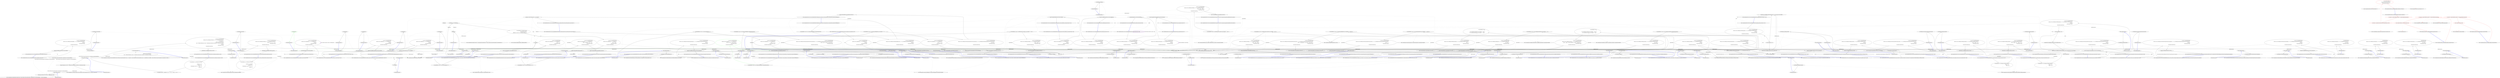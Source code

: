 digraph  {
m0_41 [label="Entry CommandLine.Tests.Unit.Core.InstanceBuilderTests.Parse_int_sequence_with_range(string[], int[])", span="112-112", cluster="CommandLine.Tests.Unit.Core.InstanceBuilderTests.Parse_int_sequence_with_range(string[], int[])", file="InstanceBuilderTests.cs"];
m0_42 [label="var result = InstanceBuilder.Build(\r\n                Maybe.Just<Func<FakeOptions>>(() => new FakeOptions()),\r\n                arguments,\r\n                StringComparer.Ordinal,\r\n                CultureInfo.InvariantCulture)", span="117-121", cluster="CommandLine.Tests.Unit.Core.InstanceBuilderTests.Parse_int_sequence_with_range(string[], int[])", file="InstanceBuilderTests.cs"];
m0_43 [label="Assert.True(expected.SequenceEqual(result.Value.IntSequence))", span="124-124", cluster="CommandLine.Tests.Unit.Core.InstanceBuilderTests.Parse_int_sequence_with_range(string[], int[])", file="InstanceBuilderTests.cs"];
m0_44 [label="Exit CommandLine.Tests.Unit.Core.InstanceBuilderTests.Parse_int_sequence_with_range(string[], int[])", span="112-112", cluster="CommandLine.Tests.Unit.Core.InstanceBuilderTests.Parse_int_sequence_with_range(string[], int[])", file="InstanceBuilderTests.cs"];
m0_152 [label="Entry CommandLine.Tests.Unit.Core.InstanceBuilderTests.Parse_long_sequence_with_separator(string[], long[])", span="385-385", cluster="CommandLine.Tests.Unit.Core.InstanceBuilderTests.Parse_long_sequence_with_separator(string[], long[])", file="InstanceBuilderTests.cs"];
m0_153 [label="var result = InstanceBuilder.Build(\r\n                Maybe.Just<Func<FakeOptionsWithSequenceAndSeparator>>(() => new FakeOptionsWithSequenceAndSeparator()),\r\n                arguments,\r\n                StringComparer.Ordinal,\r\n                CultureInfo.InvariantCulture)", span="390-394", cluster="CommandLine.Tests.Unit.Core.InstanceBuilderTests.Parse_long_sequence_with_separator(string[], long[])", file="InstanceBuilderTests.cs"];
m0_154 [label="expected.ShouldBeEquivalentTo(result.Value.LongSequence)", span="397-397", cluster="CommandLine.Tests.Unit.Core.InstanceBuilderTests.Parse_long_sequence_with_separator(string[], long[])", file="InstanceBuilderTests.cs"];
m0_155 [label="Exit CommandLine.Tests.Unit.Core.InstanceBuilderTests.Parse_long_sequence_with_separator(string[], long[])", span="385-385", cluster="CommandLine.Tests.Unit.Core.InstanceBuilderTests.Parse_long_sequence_with_separator(string[], long[])", file="InstanceBuilderTests.cs"];
m0_63 [label="Entry CommandLine.Tests.Fakes.FakeOptionsWithSequenceAndOnlyMaxConstraint.FakeOptionsWithSequenceAndOnlyMaxConstraint()", span="6-6", cluster="CommandLine.Tests.Fakes.FakeOptionsWithSequenceAndOnlyMaxConstraint.FakeOptionsWithSequenceAndOnlyMaxConstraint()", file="InstanceBuilderTests.cs"];
m0_55 [label="Entry CommandLine.Tests.Fakes.FakeOptionsWithSequenceAndOnlyMinConstraint.FakeOptionsWithSequenceAndOnlyMinConstraint()", span="6-6", cluster="CommandLine.Tests.Fakes.FakeOptionsWithSequenceAndOnlyMinConstraint.FakeOptionsWithSequenceAndOnlyMinConstraint()", file="InstanceBuilderTests.cs"];
m0_266 [label="Entry CommandLine.Tests.Unit.Core.InstanceBuilderTests.Omitting_names_assumes_identifier_as_long_name(string[], string)", span="636-636", cluster="CommandLine.Tests.Unit.Core.InstanceBuilderTests.Omitting_names_assumes_identifier_as_long_name(string[], string)", file="InstanceBuilderTests.cs"];
m0_267 [label="var result = InstanceBuilder.Build(\r\n                Maybe.Just<Func<FakeOptions>>(() => new FakeOptions()),\r\n                arguments,\r\n                StringComparer.Ordinal,\r\n                CultureInfo.InvariantCulture)", span="641-645", cluster="CommandLine.Tests.Unit.Core.InstanceBuilderTests.Omitting_names_assumes_identifier_as_long_name(string[], string)", file="InstanceBuilderTests.cs"];
m0_268 [label="Assert.True(expected.Equals(result.Value.StringValue))", span="648-648", cluster="CommandLine.Tests.Unit.Core.InstanceBuilderTests.Omitting_names_assumes_identifier_as_long_name(string[], string)", file="InstanceBuilderTests.cs"];
m0_269 [label="Exit CommandLine.Tests.Unit.Core.InstanceBuilderTests.Omitting_names_assumes_identifier_as_long_name(string[], string)", span="636-636", cluster="CommandLine.Tests.Unit.Core.InstanceBuilderTests.Omitting_names_assumes_identifier_as_long_name(string[], string)", file="InstanceBuilderTests.cs"];
m0_305 [label="Entry CommandLine.Tests.Unit.Core.InstanceBuilderTests.Parse_nullable_long(string[], long?)", span="740-740", cluster="CommandLine.Tests.Unit.Core.InstanceBuilderTests.Parse_nullable_long(string[], long?)", file="InstanceBuilderTests.cs"];
m0_306 [label="var result = InstanceBuilder.Build(\r\n                Maybe.Just<Func<FakeOptionsWithNullables>>(() => new FakeOptionsWithNullables()),\r\n                arguments,\r\n                StringComparer.Ordinal,\r\n                CultureInfo.InvariantCulture)", span="745-749", cluster="CommandLine.Tests.Unit.Core.InstanceBuilderTests.Parse_nullable_long(string[], long?)", file="InstanceBuilderTests.cs"];
m0_307 [label="expected.ShouldBeEquivalentTo(result.Value.NullableLong)", span="752-752", cluster="CommandLine.Tests.Unit.Core.InstanceBuilderTests.Parse_nullable_long(string[], long?)", file="InstanceBuilderTests.cs"];
m0_308 [label="Exit CommandLine.Tests.Unit.Core.InstanceBuilderTests.Parse_nullable_long(string[], long?)", span="740-740", cluster="CommandLine.Tests.Unit.Core.InstanceBuilderTests.Parse_nullable_long(string[], long?)", file="InstanceBuilderTests.cs"];
m0_79 [label="Entry CommandLine.SequenceOutOfRangeError.SequenceOutOfRangeError(CommandLine.NameInfo)", span="320-320", cluster="CommandLine.SequenceOutOfRangeError.SequenceOutOfRangeError(CommandLine.NameInfo)", file="InstanceBuilderTests.cs"];
m0_167 [label="Entry CommandLine.Tests.Unit.Core.InstanceBuilderTests.Double_dash_force_subsequent_arguments_as_values()", span="428-428", cluster="CommandLine.Tests.Unit.Core.InstanceBuilderTests.Double_dash_force_subsequent_arguments_as_values()", file="InstanceBuilderTests.cs"];
m0_170 [label="var result = InstanceBuilder.Build(\r\n                Maybe.Just<Func<FakeOptionsWithValues>>(() => new FakeOptionsWithValues()),\r\n                (a, optionSpecs) =>\r\n                    Tokenizer.PreprocessDashDash(a,\r\n                        args => Tokenizer.Tokenize(args, name => NameLookup.Contains(name, optionSpecs, StringComparer.Ordinal))),\r\n                arguments,\r\n                StringComparer.Ordinal,\r\n                CultureInfo.InvariantCulture)", span="441-448", cluster="CommandLine.Tests.Unit.Core.InstanceBuilderTests.Double_dash_force_subsequent_arguments_as_values()", file="InstanceBuilderTests.cs"];
m0_169 [label="var arguments = new[] { ''--stringvalue'', ''str1'', ''--'', ''10'', ''-a'', ''--bee'', ''-c'', ''20'' }", span="438-438", cluster="CommandLine.Tests.Unit.Core.InstanceBuilderTests.Double_dash_force_subsequent_arguments_as_values()", file="InstanceBuilderTests.cs"];
m0_171 [label="expectedResult.ShouldBeEquivalentTo(result.Value)", span="451-451", cluster="CommandLine.Tests.Unit.Core.InstanceBuilderTests.Double_dash_force_subsequent_arguments_as_values()", file="InstanceBuilderTests.cs"];
m0_168 [label="var expectedResult = new FakeOptionsWithValues\r\n                {\r\n                    StringValue = ''str1'',\r\n                    LongValue = 10L,\r\n                    StringSequence = new[] { ''-a'', ''--bee'', ''-c'' },\r\n                    IntValue = 20\r\n                }", span="431-437", cluster="CommandLine.Tests.Unit.Core.InstanceBuilderTests.Double_dash_force_subsequent_arguments_as_values()", file="InstanceBuilderTests.cs"];
m0_172 [label="Exit CommandLine.Tests.Unit.Core.InstanceBuilderTests.Double_dash_force_subsequent_arguments_as_values()", span="428-428", cluster="CommandLine.Tests.Unit.Core.InstanceBuilderTests.Double_dash_force_subsequent_arguments_as_values()", file="InstanceBuilderTests.cs"];
m0_258 [label="Entry CommandLine.Tests.Unit.Core.InstanceBuilderTests.Parse_unknown_short_option_in_option_group_gererates_UnknownOptionError()", span="615-615", cluster="CommandLine.Tests.Unit.Core.InstanceBuilderTests.Parse_unknown_short_option_in_option_group_gererates_UnknownOptionError()", file="InstanceBuilderTests.cs"];
m0_260 [label="var result = InstanceBuilder.Build(\r\n                Maybe.Just<Func<FakeOptions>>(() => new FakeOptions()),\r\n                new[] { ''-zx'' },\r\n                StringComparer.Ordinal,\r\n                CultureInfo.InvariantCulture)", span="621-625", cluster="CommandLine.Tests.Unit.Core.InstanceBuilderTests.Parse_unknown_short_option_in_option_group_gererates_UnknownOptionError()", file="InstanceBuilderTests.cs"];
m0_261 [label="Assert.True(expectedResult.SequenceEqual(result.Errors))", span="628-628", cluster="CommandLine.Tests.Unit.Core.InstanceBuilderTests.Parse_unknown_short_option_in_option_group_gererates_UnknownOptionError()", file="InstanceBuilderTests.cs"];
m0_259 [label="var expectedResult = new[] { new UnknownOptionError(''z'') }", span="618-618", cluster="CommandLine.Tests.Unit.Core.InstanceBuilderTests.Parse_unknown_short_option_in_option_group_gererates_UnknownOptionError()", file="InstanceBuilderTests.cs"];
m0_262 [label="Exit CommandLine.Tests.Unit.Core.InstanceBuilderTests.Parse_unknown_short_option_in_option_group_gererates_UnknownOptionError()", span="615-615", cluster="CommandLine.Tests.Unit.Core.InstanceBuilderTests.Parse_unknown_short_option_in_option_group_gererates_UnknownOptionError()", file="InstanceBuilderTests.cs"];
m0_109 [label="Entry CommandLine.Tests.Fakes.FakeOptionsWithEnum.FakeOptionsWithEnum()", span="11-11", cluster="CommandLine.Tests.Fakes.FakeOptionsWithEnum.FakeOptionsWithEnum()", file="InstanceBuilderTests.cs"];
m0_9 [label="Entry CommandLine.Infrastructure.Maybe.Just<T>(T)", span="68-68", cluster="CommandLine.Infrastructure.Maybe.Just<T>(T)", file="InstanceBuilderTests.cs"];
m0_203 [label="Entry CommandLine.Tests.Fakes.FakeOptionWithRequiredAndSet.FakeOptionWithRequiredAndSet()", span="4-4", cluster="CommandLine.Tests.Fakes.FakeOptionWithRequiredAndSet.FakeOptionWithRequiredAndSet()", file="InstanceBuilderTests.cs"];
m0_74 [label="Entry CommandLine.Tests.Unit.Core.InstanceBuilderTests.Breaking_min_constraint_in_string_sequence_as_value_gererates_SequenceOutOfRangeError()", span="194-194", cluster="CommandLine.Tests.Unit.Core.InstanceBuilderTests.Breaking_min_constraint_in_string_sequence_as_value_gererates_SequenceOutOfRangeError()", file="InstanceBuilderTests.cs"];
m0_76 [label="var result = InstanceBuilder.Build(\r\n                Maybe.Just<Func<FakeOptionsWithSequenceAndOnlyMinConstraintAsValue>>(() => new FakeOptionsWithSequenceAndOnlyMinConstraintAsValue()),\r\n                new string[] { },\r\n                StringComparer.Ordinal,\r\n                CultureInfo.InvariantCulture)", span="200-204", cluster="CommandLine.Tests.Unit.Core.InstanceBuilderTests.Breaking_min_constraint_in_string_sequence_as_value_gererates_SequenceOutOfRangeError()", file="InstanceBuilderTests.cs"];
m0_75 [label="var expectedResult = new[] { new SequenceOutOfRangeError(NameInfo.EmptyName) }", span="197-197", cluster="CommandLine.Tests.Unit.Core.InstanceBuilderTests.Breaking_min_constraint_in_string_sequence_as_value_gererates_SequenceOutOfRangeError()", file="InstanceBuilderTests.cs"];
m0_77 [label="Assert.True(expectedResult.SequenceEqual(result.Errors))", span="207-207", cluster="CommandLine.Tests.Unit.Core.InstanceBuilderTests.Breaking_min_constraint_in_string_sequence_as_value_gererates_SequenceOutOfRangeError()", file="InstanceBuilderTests.cs"];
m0_78 [label="Exit CommandLine.Tests.Unit.Core.InstanceBuilderTests.Breaking_min_constraint_in_string_sequence_as_value_gererates_SequenceOutOfRangeError()", span="194-194", cluster="CommandLine.Tests.Unit.Core.InstanceBuilderTests.Breaking_min_constraint_in_string_sequence_as_value_gererates_SequenceOutOfRangeError()", file="InstanceBuilderTests.cs"];
m0_246 [label="Entry CommandLine.UnknownOptionError.UnknownOptionError(string)", span="276-276", cluster="CommandLine.UnknownOptionError.UnknownOptionError(string)", file="InstanceBuilderTests.cs"];
m0_92 [label="Entry CommandLine.Tests.Unit.Core.InstanceBuilderTests.Breaking_max_constraint_in_string_sequence_as_value_gererates_SequenceOutOfRangeError()", span="233-233", cluster="CommandLine.Tests.Unit.Core.InstanceBuilderTests.Breaking_max_constraint_in_string_sequence_as_value_gererates_SequenceOutOfRangeError()", file="InstanceBuilderTests.cs"];
m0_94 [label="var result = InstanceBuilder.Build(\r\n                Maybe.Just<Func<FakeOptionsWithSequenceAndOnlyMaxConstraintAsValue>>(() => new FakeOptionsWithSequenceAndOnlyMaxConstraintAsValue()),\r\n                new[] { ''one'', ''two'', ''three'', ''this-is-too-much'' },\r\n                StringComparer.Ordinal,\r\n                CultureInfo.InvariantCulture)", span="239-243", cluster="CommandLine.Tests.Unit.Core.InstanceBuilderTests.Breaking_max_constraint_in_string_sequence_as_value_gererates_SequenceOutOfRangeError()", file="InstanceBuilderTests.cs"];
m0_93 [label="var expectedResult = new[] { new SequenceOutOfRangeError(NameInfo.EmptyName) }", span="236-236", cluster="CommandLine.Tests.Unit.Core.InstanceBuilderTests.Breaking_max_constraint_in_string_sequence_as_value_gererates_SequenceOutOfRangeError()", file="InstanceBuilderTests.cs"];
m0_95 [label="Assert.True(expectedResult.SequenceEqual(result.Errors))", span="246-246", cluster="CommandLine.Tests.Unit.Core.InstanceBuilderTests.Breaking_max_constraint_in_string_sequence_as_value_gererates_SequenceOutOfRangeError()", file="InstanceBuilderTests.cs"];
m0_96 [label="Exit CommandLine.Tests.Unit.Core.InstanceBuilderTests.Breaking_max_constraint_in_string_sequence_as_value_gererates_SequenceOutOfRangeError()", span="233-233", cluster="CommandLine.Tests.Unit.Core.InstanceBuilderTests.Breaking_max_constraint_in_string_sequence_as_value_gererates_SequenceOutOfRangeError()", file="InstanceBuilderTests.cs"];
m0_183 [label="Entry CommandLine.Core.Tokenizer.Tokenize(System.Collections.Generic.IEnumerable<string>, System.Func<string, bool>)", span="11-11", cluster="CommandLine.Core.Tokenizer.Tokenize(System.Collections.Generic.IEnumerable<string>, System.Func<string, bool>)", file="InstanceBuilderTests.cs"];
m0_312 [label="Entry CommandLine.Tests.Unit.Core.InstanceBuilderTests.Parse_fsharp_option_string(string[], string, bool)", span="760-760", cluster="CommandLine.Tests.Unit.Core.InstanceBuilderTests.Parse_fsharp_option_string(string[], string, bool)", file="InstanceBuilderTests.cs"];
m0_313 [label="var result = InstanceBuilder.Build(\r\n                Maybe.Just<Func<FakeOptionsWithFSharpOption>>(() => new FakeOptionsWithFSharpOption()),\r\n                arguments,\r\n                StringComparer.Ordinal,\r\n                CultureInfo.InvariantCulture)", span="765-769", cluster="CommandLine.Tests.Unit.Core.InstanceBuilderTests.Parse_fsharp_option_string(string[], string, bool)", file="InstanceBuilderTests.cs"];
m0_314 [label="result.Value.FileName != null", span="772-772", cluster="CommandLine.Tests.Unit.Core.InstanceBuilderTests.Parse_fsharp_option_string(string[], string, bool)", file="InstanceBuilderTests.cs"];
m0_315 [label="expectedValue.ShouldBeEquivalentTo(result.Value.FileName.Value)", span="774-774", cluster="CommandLine.Tests.Unit.Core.InstanceBuilderTests.Parse_fsharp_option_string(string[], string, bool)", file="InstanceBuilderTests.cs"];
m0_316 [label="expectedSome.ShouldBeEquivalentTo(FSharpOption<string>.get_IsSome(result.Value.FileName))", span="776-776", cluster="CommandLine.Tests.Unit.Core.InstanceBuilderTests.Parse_fsharp_option_string(string[], string, bool)", file="InstanceBuilderTests.cs"];
m0_317 [label="Exit CommandLine.Tests.Unit.Core.InstanceBuilderTests.Parse_fsharp_option_string(string[], string, bool)", span="760-760", cluster="CommandLine.Tests.Unit.Core.InstanceBuilderTests.Parse_fsharp_option_string(string[], string, bool)", file="InstanceBuilderTests.cs"];
m0_304 [label="Entry CommandLine.Tests.Fakes.FakeOptionsWithNullables.FakeOptionsWithNullables()", span="4-4", cluster="CommandLine.Tests.Fakes.FakeOptionsWithNullables.FakeOptionsWithNullables()", file="InstanceBuilderTests.cs"];
m0_6 [label="Entry CommandLine.Tests.Fakes.FakeOptions.FakeOptions()", span="6-6", cluster="CommandLine.Tests.Fakes.FakeOptions.FakeOptions()", file="InstanceBuilderTests.cs"];
m0_250 [label="Entry CommandLine.Tests.Unit.Core.InstanceBuilderTests.Parse_unknown_short_option_gererates_UnknownOptionError()", span="596-596", cluster="CommandLine.Tests.Unit.Core.InstanceBuilderTests.Parse_unknown_short_option_gererates_UnknownOptionError()", file="InstanceBuilderTests.cs"];
m0_252 [label="var result = InstanceBuilder.Build(\r\n                Maybe.Just<Func<FakeOptions>>(() => new FakeOptions()),\r\n                new[] { ''-z'', ''-x'' },\r\n                StringComparer.Ordinal,\r\n                CultureInfo.InvariantCulture)", span="602-606", cluster="CommandLine.Tests.Unit.Core.InstanceBuilderTests.Parse_unknown_short_option_gererates_UnknownOptionError()", file="InstanceBuilderTests.cs"];
m0_253 [label="Assert.True(expectedResult.SequenceEqual(result.Errors))", span="609-609", cluster="CommandLine.Tests.Unit.Core.InstanceBuilderTests.Parse_unknown_short_option_gererates_UnknownOptionError()", file="InstanceBuilderTests.cs"];
m0_251 [label="var expectedResult = new[] { new UnknownOptionError(''z'') }", span="599-599", cluster="CommandLine.Tests.Unit.Core.InstanceBuilderTests.Parse_unknown_short_option_gererates_UnknownOptionError()", file="InstanceBuilderTests.cs"];
m0_254 [label="Exit CommandLine.Tests.Unit.Core.InstanceBuilderTests.Parse_unknown_short_option_gererates_UnknownOptionError()", span="596-596", cluster="CommandLine.Tests.Unit.Core.InstanceBuilderTests.Parse_unknown_short_option_gererates_UnknownOptionError()", file="InstanceBuilderTests.cs"];
m0_110 [label="Entry CommandLine.Tests.Unit.Core.InstanceBuilderTests.Parse_enum_value_with_wrong_index_generates_BadFormatConversionError()", span="276-276", cluster="CommandLine.Tests.Unit.Core.InstanceBuilderTests.Parse_enum_value_with_wrong_index_generates_BadFormatConversionError()", file="InstanceBuilderTests.cs"];
m0_112 [label="var result = InstanceBuilder.Build(\r\n                Maybe.Just<Func<FakeOptionsWithEnum>>(() => new FakeOptionsWithEnum()),\r\n                new[] { ''--colors'', ''3'' },\r\n                StringComparer.Ordinal,\r\n                CultureInfo.InvariantCulture)", span="282-286", cluster="CommandLine.Tests.Unit.Core.InstanceBuilderTests.Parse_enum_value_with_wrong_index_generates_BadFormatConversionError()", file="InstanceBuilderTests.cs"];
m0_113 [label="Assert.True(expectedResult.SequenceEqual(result.Errors))", span="289-289", cluster="CommandLine.Tests.Unit.Core.InstanceBuilderTests.Parse_enum_value_with_wrong_index_generates_BadFormatConversionError()", file="InstanceBuilderTests.cs"];
m0_111 [label="var expectedResult = new[] { new BadFormatConversionError(new NameInfo('''', ''colors'')) }", span="279-279", cluster="CommandLine.Tests.Unit.Core.InstanceBuilderTests.Parse_enum_value_with_wrong_index_generates_BadFormatConversionError()", file="InstanceBuilderTests.cs"];
m0_114 [label="Exit CommandLine.Tests.Unit.Core.InstanceBuilderTests.Parse_enum_value_with_wrong_index_generates_BadFormatConversionError()", span="276-276", cluster="CommandLine.Tests.Unit.Core.InstanceBuilderTests.Parse_enum_value_with_wrong_index_generates_BadFormatConversionError()", file="InstanceBuilderTests.cs"];
m0_366 [label="Entry CommandLine.Tests.Unit.Core.InstanceBuilderTests.Empty_set_options_allowed_with_mutually_exclusive_sets(string[], int)", span="854-854", cluster="CommandLine.Tests.Unit.Core.InstanceBuilderTests.Empty_set_options_allowed_with_mutually_exclusive_sets(string[], int)", file="InstanceBuilderTests.cs"];
m0_367 [label="var result = InstanceBuilder.Build(\r\n                Maybe.Just<Func<FakeOptionsWithNamedAndEmptySets>>(() => new FakeOptionsWithNamedAndEmptySets()),\r\n                arguments,\r\n                StringComparer.Ordinal,\r\n                CultureInfo.InvariantCulture)", span="857-861", cluster="CommandLine.Tests.Unit.Core.InstanceBuilderTests.Empty_set_options_allowed_with_mutually_exclusive_sets(string[], int)", file="InstanceBuilderTests.cs"];
m0_368 [label="result.Errors.Should().HaveCount(x => x == expected)", span="864-864", cluster="CommandLine.Tests.Unit.Core.InstanceBuilderTests.Empty_set_options_allowed_with_mutually_exclusive_sets(string[], int)", file="InstanceBuilderTests.cs"];
m0_369 [label="Exit CommandLine.Tests.Unit.Core.InstanceBuilderTests.Empty_set_options_allowed_with_mutually_exclusive_sets(string[], int)", span="854-854", cluster="CommandLine.Tests.Unit.Core.InstanceBuilderTests.Empty_set_options_allowed_with_mutually_exclusive_sets(string[], int)", file="InstanceBuilderTests.cs"];
m0_7 [label="Entry CommandLine.HelpRequestedError.HelpRequestedError()", span="353-353", cluster="CommandLine.HelpRequestedError.HelpRequestedError()", file="InstanceBuilderTests.cs"];
m0_375 [label="Entry CommandLine.Tests.Fakes.FakeOptionsWithNamedAndEmptySets.FakeOptionsWithNamedAndEmptySets()", span="4-4", cluster="CommandLine.Tests.Fakes.FakeOptionsWithNamedAndEmptySets.FakeOptionsWithNamedAndEmptySets()", file="InstanceBuilderTests.cs"];
m0_105 [label="Entry Unk.ShouldBeEquivalentTo", span="", cluster="Unk.ShouldBeEquivalentTo", file="InstanceBuilderTests.cs"];
m0_396 [label="Entry CommandLine.Tests.Unit.Core.InstanceBuilderTests.Parse_string_scalar_and_sequence_adjacent(string[], CommandLine.Tests.Fakes.FakeOptionsWithScalarValueAndSequenceStringAdjacent)", span="903-903", cluster="CommandLine.Tests.Unit.Core.InstanceBuilderTests.Parse_string_scalar_and_sequence_adjacent(string[], CommandLine.Tests.Fakes.FakeOptionsWithScalarValueAndSequenceStringAdjacent)", file="InstanceBuilderTests.cs"];
m0_397 [label="var result = InstanceBuilder.Build(\r\n                Maybe.Just<Func<FakeOptionsWithScalarValueAndSequenceStringAdjacent>>(() => new FakeOptionsWithScalarValueAndSequenceStringAdjacent()),\r\n                arguments,\r\n                StringComparer.Ordinal,\r\n                CultureInfo.InvariantCulture)", span="908-912", cluster="CommandLine.Tests.Unit.Core.InstanceBuilderTests.Parse_string_scalar_and_sequence_adjacent(string[], CommandLine.Tests.Fakes.FakeOptionsWithScalarValueAndSequenceStringAdjacent)", file="InstanceBuilderTests.cs"];
m0_398 [label="expected.ShouldBeEquivalentTo(result.Value)", span="915-915", cluster="CommandLine.Tests.Unit.Core.InstanceBuilderTests.Parse_string_scalar_and_sequence_adjacent(string[], CommandLine.Tests.Fakes.FakeOptionsWithScalarValueAndSequenceStringAdjacent)", file="InstanceBuilderTests.cs"];
m0_399 [label="Exit CommandLine.Tests.Unit.Core.InstanceBuilderTests.Parse_string_scalar_and_sequence_adjacent(string[], CommandLine.Tests.Fakes.FakeOptionsWithScalarValueAndSequenceStringAdjacent)", span="903-903", cluster="CommandLine.Tests.Unit.Core.InstanceBuilderTests.Parse_string_scalar_and_sequence_adjacent(string[], CommandLine.Tests.Fakes.FakeOptionsWithScalarValueAndSequenceStringAdjacent)", file="InstanceBuilderTests.cs"];
m0_83 [label="Entry CommandLine.Tests.Fakes.FakeOptionsWithSequenceAndOnlyMinConstraintAsValue.FakeOptionsWithSequenceAndOnlyMinConstraintAsValue()", span="6-6", cluster="CommandLine.Tests.Fakes.FakeOptionsWithSequenceAndOnlyMinConstraintAsValue.FakeOptionsWithSequenceAndOnlyMinConstraintAsValue()", file="InstanceBuilderTests.cs"];
m0_144 [label="Entry CommandLine.Tests.Unit.Core.InstanceBuilderTests.Parse_sequence_value_without_range_constraints(string[], long[])", span="363-363", cluster="CommandLine.Tests.Unit.Core.InstanceBuilderTests.Parse_sequence_value_without_range_constraints(string[], long[])", file="InstanceBuilderTests.cs"];
m0_145 [label="var result = InstanceBuilder.Build(\r\n                Maybe.Just<Func<FakeOptionsWithSequenceWithoutRange>>(() => new FakeOptionsWithSequenceWithoutRange()),\r\n                arguments,\r\n                StringComparer.Ordinal,\r\n                CultureInfo.InvariantCulture)", span="368-372", cluster="CommandLine.Tests.Unit.Core.InstanceBuilderTests.Parse_sequence_value_without_range_constraints(string[], long[])", file="InstanceBuilderTests.cs"];
m0_146 [label="expected.ShouldBeEquivalentTo(result.Value.LongSequence)", span="375-375", cluster="CommandLine.Tests.Unit.Core.InstanceBuilderTests.Parse_sequence_value_without_range_constraints(string[], long[])", file="InstanceBuilderTests.cs"];
m0_147 [label="Exit CommandLine.Tests.Unit.Core.InstanceBuilderTests.Parse_sequence_value_without_range_constraints(string[], long[])", span="363-363", cluster="CommandLine.Tests.Unit.Core.InstanceBuilderTests.Parse_sequence_value_without_range_constraints(string[], long[])", file="InstanceBuilderTests.cs"];
m0_56 [label="Entry CommandLine.Tests.Unit.Core.InstanceBuilderTests.Parse_string_sequence_with_only_max_constraint(string[], string[])", span="157-157", cluster="CommandLine.Tests.Unit.Core.InstanceBuilderTests.Parse_string_sequence_with_only_max_constraint(string[], string[])", file="InstanceBuilderTests.cs"];
m0_57 [label="var result = InstanceBuilder.Build(\r\n                Maybe.Just<Func<FakeOptionsWithSequenceAndOnlyMaxConstraint>>(() => new FakeOptionsWithSequenceAndOnlyMaxConstraint()),\r\n                arguments,\r\n                StringComparer.Ordinal,\r\n                CultureInfo.InvariantCulture)", span="162-166", cluster="CommandLine.Tests.Unit.Core.InstanceBuilderTests.Parse_string_sequence_with_only_max_constraint(string[], string[])", file="InstanceBuilderTests.cs"];
m0_58 [label="Assert.True(expected.SequenceEqual(result.Value.StringSequence))", span="169-169", cluster="CommandLine.Tests.Unit.Core.InstanceBuilderTests.Parse_string_sequence_with_only_max_constraint(string[], string[])", file="InstanceBuilderTests.cs"];
m0_59 [label="Exit CommandLine.Tests.Unit.Core.InstanceBuilderTests.Parse_string_sequence_with_only_max_constraint(string[], string[])", span="157-157", cluster="CommandLine.Tests.Unit.Core.InstanceBuilderTests.Parse_string_sequence_with_only_max_constraint(string[], string[])", file="InstanceBuilderTests.cs"];
m0_32 [label="Entry CommandLine.Tests.Unit.Core.InstanceBuilderTests.Parse_int_sequence(string[], int[])", span="90-90", cluster="CommandLine.Tests.Unit.Core.InstanceBuilderTests.Parse_int_sequence(string[], int[])", file="InstanceBuilderTests.cs"];
m0_33 [label="var result = InstanceBuilder.Build(\r\n                Maybe.Just<Func<FakeOptionsWithSequence>>(() => new FakeOptionsWithSequence()),\r\n                arguments,\r\n                StringComparer.Ordinal,\r\n                CultureInfo.InvariantCulture)", span="95-99", cluster="CommandLine.Tests.Unit.Core.InstanceBuilderTests.Parse_int_sequence(string[], int[])", file="InstanceBuilderTests.cs"];
m0_34 [label="Assert.True(expected.SequenceEqual(result.Value.IntSequence))", span="102-102", cluster="CommandLine.Tests.Unit.Core.InstanceBuilderTests.Parse_int_sequence(string[], int[])", file="InstanceBuilderTests.cs"];
m0_35 [label="Exit CommandLine.Tests.Unit.Core.InstanceBuilderTests.Parse_int_sequence(string[], int[])", span="90-90", cluster="CommandLine.Tests.Unit.Core.InstanceBuilderTests.Parse_int_sequence(string[], int[])", file="InstanceBuilderTests.cs"];
m0_184 [label="Entry lambda expression", span="445-445", cluster="lambda expression", file="InstanceBuilderTests.cs"];
m0_294 [label="Entry lambda expression", span="702-702", cluster="lambda expression", file="InstanceBuilderTests.cs"];
m0_295 [label="new FakeOptions()", span="702-702", cluster="lambda expression", color=green, community=0, file="InstanceBuilderTests.cs"];
m0_296 [label="Exit lambda expression", span="702-702", cluster="lambda expression", file="InstanceBuilderTests.cs"];
m0_338 [label="InstanceBuilder.Build(\r\n                Maybe.Just<Func<FakeOptionsWithMinZero>>(() => new FakeOptionsWithMinZero()),\r\n                new string[] {},\r\n                StringComparer.Ordinal,\r\n                CultureInfo.InvariantCulture)", span="810-814", cluster="lambda expression", file="InstanceBuilderTests.cs"];
m0_349 [label="InstanceBuilder.Build(\r\n                Maybe.Just<Func<FakeOptionsWithMaxZero>>(() => new FakeOptionsWithMaxZero()),\r\n                new string[] { },\r\n                StringComparer.Ordinal,\r\n                CultureInfo.InvariantCulture)", span="824-828", cluster="lambda expression", file="InstanceBuilderTests.cs"];
m0_360 [label="InstanceBuilder.Build(\r\n                Maybe.Just<Func<FakeOptionsWithMinMaxZero>>(() => new FakeOptionsWithMinMaxZero()),\r\n                new string[] { },\r\n                StringComparer.Ordinal,\r\n                CultureInfo.InvariantCulture)", span="838-842", cluster="lambda expression", file="InstanceBuilderTests.cs"];
m0_22 [label="new FakeOptions()", span="49-49", cluster="lambda expression", file="InstanceBuilderTests.cs"];
m0_46 [label="new FakeOptions()", span="118-118", cluster="lambda expression", file="InstanceBuilderTests.cs"];
m0_239 [label="new FakeOptions()", span="565-565", cluster="lambda expression", file="InstanceBuilderTests.cs"];
m0_248 [label="new FakeOptions()", span="584-584", cluster="lambda expression", file="InstanceBuilderTests.cs"];
m0_256 [label="new FakeOptions()", span="603-603", cluster="lambda expression", file="InstanceBuilderTests.cs"];
m0_264 [label="new FakeOptions()", span="622-622", cluster="lambda expression", file="InstanceBuilderTests.cs"];
m0_271 [label="new FakeOptions()", span="642-642", cluster="lambda expression", file="InstanceBuilderTests.cs"];
m0_287 [label="new FakeOptions()", span="683-683", cluster="lambda expression", file="InstanceBuilderTests.cs"];
m0_384 [label="new FakeOptions()", span="873-873", cluster="lambda expression", file="InstanceBuilderTests.cs"];
m0_13 [label="Entry lambda expression", span="28-28", cluster="lambda expression", file="InstanceBuilderTests.cs"];
m0_21 [label="Entry lambda expression", span="49-49", cluster="lambda expression", file="InstanceBuilderTests.cs"];
m0_28 [label="Entry lambda expression", span="72-72", cluster="lambda expression", file="InstanceBuilderTests.cs"];
m0_37 [label="Entry lambda expression", span="96-96", cluster="lambda expression", file="InstanceBuilderTests.cs"];
m0_45 [label="Entry lambda expression", span="118-118", cluster="lambda expression", file="InstanceBuilderTests.cs"];
m0_52 [label="Entry lambda expression", span="141-141", cluster="lambda expression", file="InstanceBuilderTests.cs"];
m0_60 [label="Entry lambda expression", span="163-163", cluster="lambda expression", file="InstanceBuilderTests.cs"];
m0_71 [label="Entry lambda expression", span="182-182", cluster="lambda expression", file="InstanceBuilderTests.cs"];
m0_80 [label="Entry lambda expression", span="201-201", cluster="lambda expression", file="InstanceBuilderTests.cs"];
m0_89 [label="Entry lambda expression", span="221-221", cluster="lambda expression", file="InstanceBuilderTests.cs"];
m0_97 [label="Entry lambda expression", span="240-240", cluster="lambda expression", file="InstanceBuilderTests.cs"];
m0_106 [label="Entry lambda expression", span="264-264", cluster="lambda expression", file="InstanceBuilderTests.cs"];
m0_116 [label="Entry lambda expression", span="283-283", cluster="lambda expression", file="InstanceBuilderTests.cs"];
m0_124 [label="Entry lambda expression", span="302-302", cluster="lambda expression", file="InstanceBuilderTests.cs"];
m0_132 [label="Entry lambda expression", span="321-321", cluster="lambda expression", file="InstanceBuilderTests.cs"];
m0_141 [label="Entry lambda expression", span="346-346", cluster="lambda expression", file="InstanceBuilderTests.cs"];
m0_148 [label="Entry lambda expression", span="369-369", cluster="lambda expression", file="InstanceBuilderTests.cs"];
m0_156 [label="Entry lambda expression", span="391-391", cluster="lambda expression", file="InstanceBuilderTests.cs"];
m0_164 [label="Entry lambda expression", span="413-413", cluster="lambda expression", file="InstanceBuilderTests.cs"];
m0_173 [label="Entry lambda expression", span="442-442", cluster="lambda expression", file="InstanceBuilderTests.cs"];
m0_176 [label="Entry lambda expression", span="443-445", cluster="lambda expression", file="InstanceBuilderTests.cs"];
m0_194 [label="Entry lambda expression", span="468-468", cluster="lambda expression", file="InstanceBuilderTests.cs"];
m0_204 [label="Entry lambda expression", span="488-488", cluster="lambda expression", file="InstanceBuilderTests.cs"];
m0_212 [label="Entry lambda expression", span="508-508", cluster="lambda expression", file="InstanceBuilderTests.cs"];
m0_221 [label="Entry lambda expression", span="528-528", cluster="lambda expression", file="InstanceBuilderTests.cs"];
m0_229 [label="Entry lambda expression", span="546-546", cluster="lambda expression", file="InstanceBuilderTests.cs"];
m0_238 [label="Entry lambda expression", span="565-565", cluster="lambda expression", file="InstanceBuilderTests.cs"];
m0_247 [label="Entry lambda expression", span="584-584", cluster="lambda expression", file="InstanceBuilderTests.cs"];
m0_255 [label="Entry lambda expression", span="603-603", cluster="lambda expression", file="InstanceBuilderTests.cs"];
m0_263 [label="Entry lambda expression", span="622-622", cluster="lambda expression", file="InstanceBuilderTests.cs"];
m0_270 [label="Entry lambda expression", span="642-642", cluster="lambda expression", file="InstanceBuilderTests.cs"];
m0_278 [label="Entry lambda expression", span="661-661", cluster="lambda expression", file="InstanceBuilderTests.cs"];
m0_286 [label="Entry lambda expression", span="683-683", cluster="lambda expression", file="InstanceBuilderTests.cs"];
m0_301 [label="Entry lambda expression", span="724-724", cluster="lambda expression", file="InstanceBuilderTests.cs"];
m0_309 [label="Entry lambda expression", span="746-746", cluster="lambda expression", file="InstanceBuilderTests.cs"];
m0_319 [label="Entry lambda expression", span="766-766", cluster="lambda expression", file="InstanceBuilderTests.cs"];
m0_329 [label="Entry lambda expression", span="790-790", cluster="lambda expression", file="InstanceBuilderTests.cs"];
m0_337 [label="Entry lambda expression", span="810-814", cluster="lambda expression", file="InstanceBuilderTests.cs"];
m0_339 [label="Exit lambda expression", span="810-814", cluster="lambda expression", file="InstanceBuilderTests.cs"];
m0_340 [label="Entry lambda expression", span="811-811", cluster="lambda expression", file="InstanceBuilderTests.cs"];
m0_348 [label="Entry lambda expression", span="824-828", cluster="lambda expression", file="InstanceBuilderTests.cs"];
m0_350 [label="Exit lambda expression", span="824-828", cluster="lambda expression", file="InstanceBuilderTests.cs"];
m0_351 [label="Entry lambda expression", span="825-825", cluster="lambda expression", file="InstanceBuilderTests.cs"];
m0_359 [label="Entry lambda expression", span="838-842", cluster="lambda expression", file="InstanceBuilderTests.cs"];
m0_361 [label="Exit lambda expression", span="838-842", cluster="lambda expression", file="InstanceBuilderTests.cs"];
m0_362 [label="Entry lambda expression", span="839-839", cluster="lambda expression", file="InstanceBuilderTests.cs"];
m0_372 [label="Entry lambda expression", span="858-858", cluster="lambda expression", file="InstanceBuilderTests.cs"];
m0_383 [label="Entry lambda expression", span="873-873", cluster="lambda expression", file="InstanceBuilderTests.cs"];
m0_393 [label="Entry lambda expression", span="890-890", cluster="lambda expression", file="InstanceBuilderTests.cs"];
m0_400 [label="Entry lambda expression", span="909-909", cluster="lambda expression", file="InstanceBuilderTests.cs"];
m0_14 [label=fakeOptions, span="28-28", cluster="lambda expression", file="InstanceBuilderTests.cs"];
m0_23 [label="Exit lambda expression", span="49-49", cluster="lambda expression", file="InstanceBuilderTests.cs"];
m0_47 [label="Exit lambda expression", span="118-118", cluster="lambda expression", file="InstanceBuilderTests.cs"];
m0_240 [label="Exit lambda expression", span="565-565", cluster="lambda expression", file="InstanceBuilderTests.cs"];
m0_249 [label="Exit lambda expression", span="584-584", cluster="lambda expression", file="InstanceBuilderTests.cs"];
m0_257 [label="Exit lambda expression", span="603-603", cluster="lambda expression", file="InstanceBuilderTests.cs"];
m0_265 [label="Exit lambda expression", span="622-622", cluster="lambda expression", file="InstanceBuilderTests.cs"];
m0_272 [label="Exit lambda expression", span="642-642", cluster="lambda expression", file="InstanceBuilderTests.cs"];
m0_288 [label="Exit lambda expression", span="683-683", cluster="lambda expression", file="InstanceBuilderTests.cs"];
m0_385 [label="Exit lambda expression", span="873-873", cluster="lambda expression", file="InstanceBuilderTests.cs"];
m0_15 [label="Exit lambda expression", span="28-28", cluster="lambda expression", file="InstanceBuilderTests.cs"];
m0_30 [label="Exit lambda expression", span="72-72", cluster="lambda expression", file="InstanceBuilderTests.cs"];
m0_29 [label="new FakeOptionsWithDouble()", span="72-72", cluster="lambda expression", file="InstanceBuilderTests.cs"];
m0_39 [label="Exit lambda expression", span="96-96", cluster="lambda expression", file="InstanceBuilderTests.cs"];
m0_38 [label="new FakeOptionsWithSequence()", span="96-96", cluster="lambda expression", file="InstanceBuilderTests.cs"];
m0_54 [label="Exit lambda expression", span="141-141", cluster="lambda expression", file="InstanceBuilderTests.cs"];
m0_53 [label="new FakeOptionsWithSequenceAndOnlyMinConstraint()", span="141-141", cluster="lambda expression", file="InstanceBuilderTests.cs"];
m0_62 [label="Exit lambda expression", span="163-163", cluster="lambda expression", file="InstanceBuilderTests.cs"];
m0_61 [label="new FakeOptionsWithSequenceAndOnlyMaxConstraint()", span="163-163", cluster="lambda expression", file="InstanceBuilderTests.cs"];
m0_73 [label="Exit lambda expression", span="182-182", cluster="lambda expression", file="InstanceBuilderTests.cs"];
m0_72 [label="new FakeOptionsWithSequenceAndOnlyMinConstraint()", span="182-182", cluster="lambda expression", file="InstanceBuilderTests.cs"];
m0_82 [label="Exit lambda expression", span="201-201", cluster="lambda expression", file="InstanceBuilderTests.cs"];
m0_81 [label="new FakeOptionsWithSequenceAndOnlyMinConstraintAsValue()", span="201-201", cluster="lambda expression", file="InstanceBuilderTests.cs"];
m0_91 [label="Exit lambda expression", span="221-221", cluster="lambda expression", file="InstanceBuilderTests.cs"];
m0_90 [label="new FakeOptionsWithSequenceAndOnlyMaxConstraint()", span="221-221", cluster="lambda expression", file="InstanceBuilderTests.cs"];
m0_99 [label="Exit lambda expression", span="240-240", cluster="lambda expression", file="InstanceBuilderTests.cs"];
m0_98 [label="new FakeOptionsWithSequenceAndOnlyMaxConstraintAsValue()", span="240-240", cluster="lambda expression", file="InstanceBuilderTests.cs"];
m0_108 [label="Exit lambda expression", span="264-264", cluster="lambda expression", file="InstanceBuilderTests.cs"];
m0_107 [label="new FakeOptionsWithEnum()", span="264-264", cluster="lambda expression", file="InstanceBuilderTests.cs"];
m0_118 [label="Exit lambda expression", span="283-283", cluster="lambda expression", file="InstanceBuilderTests.cs"];
m0_117 [label="new FakeOptionsWithEnum()", span="283-283", cluster="lambda expression", file="InstanceBuilderTests.cs"];
m0_126 [label="Exit lambda expression", span="302-302", cluster="lambda expression", file="InstanceBuilderTests.cs"];
m0_125 [label="new FakeOptionsWithEnum()", span="302-302", cluster="lambda expression", file="InstanceBuilderTests.cs"];
m0_134 [label="Exit lambda expression", span="321-321", cluster="lambda expression", file="InstanceBuilderTests.cs"];
m0_133 [label="new FakeOptionsWithEnum()", span="321-321", cluster="lambda expression", file="InstanceBuilderTests.cs"];
m0_143 [label="Exit lambda expression", span="346-346", cluster="lambda expression", file="InstanceBuilderTests.cs"];
m0_142 [label="new FakeOptionsWithValues()", span="346-346", cluster="lambda expression", file="InstanceBuilderTests.cs"];
m0_150 [label="Exit lambda expression", span="369-369", cluster="lambda expression", file="InstanceBuilderTests.cs"];
m0_149 [label="new FakeOptionsWithSequenceWithoutRange()", span="369-369", cluster="lambda expression", file="InstanceBuilderTests.cs"];
m0_158 [label="Exit lambda expression", span="391-391", cluster="lambda expression", file="InstanceBuilderTests.cs"];
m0_157 [label="new FakeOptionsWithSequenceAndSeparator()", span="391-391", cluster="lambda expression", file="InstanceBuilderTests.cs"];
m0_166 [label="Exit lambda expression", span="413-413", cluster="lambda expression", file="InstanceBuilderTests.cs"];
m0_165 [label="new FakeOptionsWithSequenceAndSeparator()", span="413-413", cluster="lambda expression", file="InstanceBuilderTests.cs"];
m0_175 [label="Exit lambda expression", span="442-442", cluster="lambda expression", file="InstanceBuilderTests.cs"];
m0_174 [label="new FakeOptionsWithValues()", span="442-442", cluster="lambda expression", file="InstanceBuilderTests.cs"];
m0_178 [label="Exit lambda expression", span="443-445", cluster="lambda expression", file="InstanceBuilderTests.cs"];
m0_177 [label="Tokenizer.PreprocessDashDash(a,\r\n                        args => Tokenizer.Tokenize(args, name => NameLookup.Contains(name, optionSpecs, StringComparer.Ordinal)))", span="444-445", cluster="lambda expression", file="InstanceBuilderTests.cs"];
m0_181 [label="Tokenizer.Tokenize(args, name => NameLookup.Contains(name, optionSpecs, StringComparer.Ordinal))", span="445-445", cluster="lambda expression", file="InstanceBuilderTests.cs"];
m0_185 [label="NameLookup.Contains(name, optionSpecs, StringComparer.Ordinal)", span="445-445", cluster="lambda expression", file="InstanceBuilderTests.cs"];
m0_196 [label="Exit lambda expression", span="468-468", cluster="lambda expression", file="InstanceBuilderTests.cs"];
m0_195 [label="new FakeOptionsWithSets()", span="468-468", cluster="lambda expression", file="InstanceBuilderTests.cs"];
m0_206 [label="Exit lambda expression", span="488-488", cluster="lambda expression", file="InstanceBuilderTests.cs"];
m0_205 [label="new FakeOptionWithRequiredAndSet()", span="488-488", cluster="lambda expression", file="InstanceBuilderTests.cs"];
m0_214 [label="Exit lambda expression", span="508-508", cluster="lambda expression", file="InstanceBuilderTests.cs"];
m0_213 [label="new FakeOptionWithRequiredAndSet()", span="508-508", cluster="lambda expression", file="InstanceBuilderTests.cs"];
m0_223 [label="Exit lambda expression", span="528-528", cluster="lambda expression", file="InstanceBuilderTests.cs"];
m0_222 [label="new FakeOptionWithRequiredAndSet()", span="528-528", cluster="lambda expression", file="InstanceBuilderTests.cs"];
m0_231 [label="Exit lambda expression", span="546-546", cluster="lambda expression", file="InstanceBuilderTests.cs"];
m0_230 [label="new FakeOptionWithRequired()", span="546-546", cluster="lambda expression", file="InstanceBuilderTests.cs"];
m0_280 [label="Exit lambda expression", span="661-661", cluster="lambda expression", file="InstanceBuilderTests.cs"];
m0_279 [label="new FakeOptionsWithRequiredValue()", span="661-661", cluster="lambda expression", file="InstanceBuilderTests.cs"];
m0_303 [label="Exit lambda expression", span="724-724", cluster="lambda expression", file="InstanceBuilderTests.cs"];
m0_302 [label="new FakeOptionsWithNullables()", span="724-724", cluster="lambda expression", file="InstanceBuilderTests.cs"];
m0_311 [label="Exit lambda expression", span="746-746", cluster="lambda expression", file="InstanceBuilderTests.cs"];
m0_310 [label="new FakeOptionsWithNullables()", span="746-746", cluster="lambda expression", file="InstanceBuilderTests.cs"];
m0_321 [label="Exit lambda expression", span="766-766", cluster="lambda expression", file="InstanceBuilderTests.cs"];
m0_320 [label="new FakeOptionsWithFSharpOption()", span="766-766", cluster="lambda expression", file="InstanceBuilderTests.cs"];
m0_331 [label="Exit lambda expression", span="790-790", cluster="lambda expression", file="InstanceBuilderTests.cs"];
m0_330 [label="new FakeOptionsWithFSharpOption()", span="790-790", cluster="lambda expression", file="InstanceBuilderTests.cs"];
m0_342 [label="Exit lambda expression", span="811-811", cluster="lambda expression", file="InstanceBuilderTests.cs"];
m0_341 [label="new FakeOptionsWithMinZero()", span="811-811", cluster="lambda expression", file="InstanceBuilderTests.cs"];
m0_353 [label="Exit lambda expression", span="825-825", cluster="lambda expression", file="InstanceBuilderTests.cs"];
m0_352 [label="new FakeOptionsWithMaxZero()", span="825-825", cluster="lambda expression", file="InstanceBuilderTests.cs"];
m0_364 [label="Exit lambda expression", span="839-839", cluster="lambda expression", file="InstanceBuilderTests.cs"];
m0_363 [label="new FakeOptionsWithMinMaxZero()", span="839-839", cluster="lambda expression", file="InstanceBuilderTests.cs"];
m0_377 [label="x == expected", span="864-864", cluster="lambda expression", file="InstanceBuilderTests.cs"];
m0_376 [label="Entry lambda expression", span="864-864", cluster="lambda expression", file="InstanceBuilderTests.cs"];
m0_374 [label="Exit lambda expression", span="858-858", cluster="lambda expression", file="InstanceBuilderTests.cs"];
m0_373 [label="new FakeOptionsWithNamedAndEmptySets()", span="858-858", cluster="lambda expression", file="InstanceBuilderTests.cs"];
m0_387 [label="x == expected", span="879-879", cluster="lambda expression", file="InstanceBuilderTests.cs"];
m0_386 [label="Entry lambda expression", span="879-879", cluster="lambda expression", file="InstanceBuilderTests.cs"];
m0_395 [label="Exit lambda expression", span="890-890", cluster="lambda expression", file="InstanceBuilderTests.cs"];
m0_394 [label="new FakeOptionsWithRequiredValue()", span="890-890", cluster="lambda expression", file="InstanceBuilderTests.cs"];
m0_402 [label="Exit lambda expression", span="909-909", cluster="lambda expression", file="InstanceBuilderTests.cs"];
m0_401 [label="new FakeOptionsWithScalarValueAndSequenceStringAdjacent()", span="909-909", cluster="lambda expression", file="InstanceBuilderTests.cs"];
m0_180 [label="Entry lambda expression", span="445-445", cluster="lambda expression", file="InstanceBuilderTests.cs"];
m0_182 [label="Exit lambda expression", span="445-445", cluster="lambda expression", file="InstanceBuilderTests.cs"];
m0_186 [label="Exit lambda expression", span="445-445", cluster="lambda expression", file="InstanceBuilderTests.cs"];
m0_378 [label="Exit lambda expression", span="864-864", cluster="lambda expression", file="InstanceBuilderTests.cs"];
m0_388 [label="Exit lambda expression", span="879-879", cluster="lambda expression", file="InstanceBuilderTests.cs"];
m0_11 [label="Entry Unk.Equals", span="", cluster="Unk.Equals", file="InstanceBuilderTests.cs"];
m0_31 [label="Entry CommandLine.Tests.Fakes.FakeOptionsWithDouble.FakeOptionsWithDouble()", span="4-4", cluster="CommandLine.Tests.Fakes.FakeOptionsWithDouble.FakeOptionsWithDouble()", file="InstanceBuilderTests.cs"];
m0_159 [label="Entry CommandLine.Tests.Fakes.FakeOptionsWithSequenceAndSeparator.FakeOptionsWithSequenceAndSeparator()", span="6-6", cluster="CommandLine.Tests.Fakes.FakeOptionsWithSequenceAndSeparator.FakeOptionsWithSequenceAndSeparator()", file="InstanceBuilderTests.cs"];
m0_179 [label="Entry CommandLine.Core.Tokenizer.PreprocessDashDash(System.Collections.Generic.IEnumerable<string>, System.Func<System.Collections.Generic.IEnumerable<string>, CommandLine.Core.StatePair<System.Collections.Generic.IEnumerable<CommandLine.Core.Token>>>)", span="31-31", cluster="CommandLine.Core.Tokenizer.PreprocessDashDash(System.Collections.Generic.IEnumerable<string>, System.Func<System.Collections.Generic.IEnumerable<string>, CommandLine.Core.StatePair<System.Collections.Generic.IEnumerable<CommandLine.Core.Token>>>)", file="InstanceBuilderTests.cs"];
m0_379 [label="Entry CommandLine.Tests.Unit.Core.InstanceBuilderTests.Specifying_options_two_or_more_times_generates_RepeatedOptionError(string[], int)", span="869-869", cluster="CommandLine.Tests.Unit.Core.InstanceBuilderTests.Specifying_options_two_or_more_times_generates_RepeatedOptionError(string[], int)", file="InstanceBuilderTests.cs"];
m0_380 [label="var result = InstanceBuilder.Build(\r\n                Maybe.Just<Func<FakeOptions>>(() => new FakeOptions()),\r\n                arguments,\r\n                StringComparer.Ordinal,\r\n                CultureInfo.InvariantCulture)", span="872-876", cluster="CommandLine.Tests.Unit.Core.InstanceBuilderTests.Specifying_options_two_or_more_times_generates_RepeatedOptionError(string[], int)", file="InstanceBuilderTests.cs"];
m0_381 [label="result.Errors.Should().HaveCount(x => x == expected)", span="879-879", cluster="CommandLine.Tests.Unit.Core.InstanceBuilderTests.Specifying_options_two_or_more_times_generates_RepeatedOptionError(string[], int)", file="InstanceBuilderTests.cs"];
m0_382 [label="Exit CommandLine.Tests.Unit.Core.InstanceBuilderTests.Specifying_options_two_or_more_times_generates_RepeatedOptionError(string[], int)", span="869-869", cluster="CommandLine.Tests.Unit.Core.InstanceBuilderTests.Specifying_options_two_or_more_times_generates_RepeatedOptionError(string[], int)", file="InstanceBuilderTests.cs"];
m0_193 [label="Entry CommandLine.MutuallyExclusiveSetError.MutuallyExclusiveSetError(CommandLine.NameInfo)", span="298-298", cluster="CommandLine.MutuallyExclusiveSetError.MutuallyExclusiveSetError(CommandLine.NameInfo)", file="InstanceBuilderTests.cs"];
m0_232 [label="Entry CommandLine.Tests.Fakes.FakeOptionWithRequired.FakeOptionWithRequired()", span="4-4", cluster="CommandLine.Tests.Fakes.FakeOptionWithRequired.FakeOptionWithRequired()", file="InstanceBuilderTests.cs"];
m0_48 [label="Entry CommandLine.Tests.Unit.Core.InstanceBuilderTests.Parse_string_sequence_with_only_min_constraint(string[], string[])", span="135-135", cluster="CommandLine.Tests.Unit.Core.InstanceBuilderTests.Parse_string_sequence_with_only_min_constraint(string[], string[])", file="InstanceBuilderTests.cs"];
m0_49 [label="var result = InstanceBuilder.Build(\r\n                Maybe.Just<Func<FakeOptionsWithSequenceAndOnlyMinConstraint>>(() => new FakeOptionsWithSequenceAndOnlyMinConstraint()),\r\n                arguments,\r\n                StringComparer.Ordinal,\r\n                CultureInfo.InvariantCulture)", span="140-144", cluster="CommandLine.Tests.Unit.Core.InstanceBuilderTests.Parse_string_sequence_with_only_min_constraint(string[], string[])", file="InstanceBuilderTests.cs"];
m0_50 [label="Assert.True(expected.SequenceEqual(result.Value.StringSequence))", span="147-147", cluster="CommandLine.Tests.Unit.Core.InstanceBuilderTests.Parse_string_sequence_with_only_min_constraint(string[], string[])", file="InstanceBuilderTests.cs"];
m0_51 [label="Exit CommandLine.Tests.Unit.Core.InstanceBuilderTests.Parse_string_sequence_with_only_min_constraint(string[], string[])", span="135-135", cluster="CommandLine.Tests.Unit.Core.InstanceBuilderTests.Parse_string_sequence_with_only_min_constraint(string[], string[])", file="InstanceBuilderTests.cs"];
m0_119 [label="Entry CommandLine.Tests.Unit.Core.InstanceBuilderTests.Parse_enum_value_with_wrong_item_name_generates_BadFormatConversionError()", span="295-295", cluster="CommandLine.Tests.Unit.Core.InstanceBuilderTests.Parse_enum_value_with_wrong_item_name_generates_BadFormatConversionError()", file="InstanceBuilderTests.cs"];
m0_121 [label="var result = InstanceBuilder.Build(\r\n                Maybe.Just<Func<FakeOptionsWithEnum>>(() => new FakeOptionsWithEnum()),\r\n                new[] { ''--colors'', ''Yellow'' },\r\n                StringComparer.Ordinal,\r\n                CultureInfo.InvariantCulture)", span="301-305", cluster="CommandLine.Tests.Unit.Core.InstanceBuilderTests.Parse_enum_value_with_wrong_item_name_generates_BadFormatConversionError()", file="InstanceBuilderTests.cs"];
m0_122 [label="Assert.True(expectedResult.SequenceEqual(result.Errors))", span="308-308", cluster="CommandLine.Tests.Unit.Core.InstanceBuilderTests.Parse_enum_value_with_wrong_item_name_generates_BadFormatConversionError()", file="InstanceBuilderTests.cs"];
m0_120 [label="var expectedResult = new[] { new BadFormatConversionError(new NameInfo('''', ''colors'')) }", span="298-298", cluster="CommandLine.Tests.Unit.Core.InstanceBuilderTests.Parse_enum_value_with_wrong_item_name_generates_BadFormatConversionError()", file="InstanceBuilderTests.cs"];
m0_123 [label="Exit CommandLine.Tests.Unit.Core.InstanceBuilderTests.Parse_enum_value_with_wrong_item_name_generates_BadFormatConversionError()", span="295-295", cluster="CommandLine.Tests.Unit.Core.InstanceBuilderTests.Parse_enum_value_with_wrong_item_name_generates_BadFormatConversionError()", file="InstanceBuilderTests.cs"];
m0_140 [label="Entry CommandLine.Tests.Fakes.FakeOptionsWithValues.FakeOptionsWithValues()", span="6-6", cluster="CommandLine.Tests.Fakes.FakeOptionsWithValues.FakeOptionsWithValues()", file="InstanceBuilderTests.cs"];
m0_24 [label="Entry CommandLine.Tests.Unit.Core.InstanceBuilderTests.Parse_double_value(string[], double)", span="66-66", cluster="CommandLine.Tests.Unit.Core.InstanceBuilderTests.Parse_double_value(string[], double)", file="InstanceBuilderTests.cs"];
m0_25 [label="var result = InstanceBuilder.Build(\r\n                Maybe.Just<Func<FakeOptionsWithDouble>>(() => new FakeOptionsWithDouble()),\r\n                arguments,\r\n                StringComparer.Ordinal,\r\n                CultureInfo.InvariantCulture)", span="71-75", cluster="CommandLine.Tests.Unit.Core.InstanceBuilderTests.Parse_double_value(string[], double)", file="InstanceBuilderTests.cs"];
m0_26 [label="Assert.Equal(expected, result.Value.DoubleValue)", span="78-78", cluster="CommandLine.Tests.Unit.Core.InstanceBuilderTests.Parse_double_value(string[], double)", file="InstanceBuilderTests.cs"];
m0_27 [label="Exit CommandLine.Tests.Unit.Core.InstanceBuilderTests.Parse_double_value(string[], double)", span="66-66", cluster="CommandLine.Tests.Unit.Core.InstanceBuilderTests.Parse_double_value(string[], double)", file="InstanceBuilderTests.cs"];
m0_281 [label="Entry CommandLine.Tests.Fakes.FakeOptionsWithRequiredValue.FakeOptionsWithRequiredValue()", span="4-4", cluster="CommandLine.Tests.Fakes.FakeOptionsWithRequiredValue.FakeOptionsWithRequiredValue()", file="InstanceBuilderTests.cs"];
m0_365 [label="Entry CommandLine.Tests.Fakes.FakeOptionsWithMinMaxZero.FakeOptionsWithMinMaxZero()", span="6-6", cluster="CommandLine.Tests.Fakes.FakeOptionsWithMinMaxZero.FakeOptionsWithMinMaxZero()", file="InstanceBuilderTests.cs"];
m0_12 [label="Entry Unk.True", span="", cluster="Unk.True", file="InstanceBuilderTests.cs"];
m0_273 [label="Entry CommandLine.Tests.Unit.Core.InstanceBuilderTests.Breaking_required_constraint_in_string_scalar_as_value_generates_MissingRequiredOptionError()", span="654-654", cluster="CommandLine.Tests.Unit.Core.InstanceBuilderTests.Breaking_required_constraint_in_string_scalar_as_value_generates_MissingRequiredOptionError()", file="InstanceBuilderTests.cs"];
m0_275 [label="var result = InstanceBuilder.Build(\r\n                Maybe.Just<Func<FakeOptionsWithRequiredValue>>(() => new FakeOptionsWithRequiredValue()),\r\n                new string[] { },\r\n                StringComparer.Ordinal,\r\n                CultureInfo.InvariantCulture)", span="660-664", cluster="CommandLine.Tests.Unit.Core.InstanceBuilderTests.Breaking_required_constraint_in_string_scalar_as_value_generates_MissingRequiredOptionError()", file="InstanceBuilderTests.cs"];
m0_276 [label="Assert.True(expectedResult.SequenceEqual(result.Errors))", span="667-667", cluster="CommandLine.Tests.Unit.Core.InstanceBuilderTests.Breaking_required_constraint_in_string_scalar_as_value_generates_MissingRequiredOptionError()", file="InstanceBuilderTests.cs"];
m0_274 [label="var expectedResult = new[] { new MissingRequiredOptionError(NameInfo.EmptyName) }", span="657-657", cluster="CommandLine.Tests.Unit.Core.InstanceBuilderTests.Breaking_required_constraint_in_string_scalar_as_value_generates_MissingRequiredOptionError()", file="InstanceBuilderTests.cs"];
m0_277 [label="Exit CommandLine.Tests.Unit.Core.InstanceBuilderTests.Breaking_required_constraint_in_string_scalar_as_value_generates_MissingRequiredOptionError()", span="654-654", cluster="CommandLine.Tests.Unit.Core.InstanceBuilderTests.Breaking_required_constraint_in_string_scalar_as_value_generates_MissingRequiredOptionError()", file="InstanceBuilderTests.cs"];
m0_233 [label="Entry CommandLine.Tests.Unit.Core.InstanceBuilderTests.Wrong_range_in_sequence_gererates_SequenceOutOfRangeError()", span="558-558", cluster="CommandLine.Tests.Unit.Core.InstanceBuilderTests.Wrong_range_in_sequence_gererates_SequenceOutOfRangeError()", file="InstanceBuilderTests.cs"];
m0_235 [label="var result = InstanceBuilder.Build(\r\n                Maybe.Just<Func<FakeOptions>>(() => new FakeOptions()),\r\n                new [] { ''-i'', ''10'' },\r\n                StringComparer.Ordinal,\r\n                CultureInfo.InvariantCulture)", span="564-568", cluster="CommandLine.Tests.Unit.Core.InstanceBuilderTests.Wrong_range_in_sequence_gererates_SequenceOutOfRangeError()", file="InstanceBuilderTests.cs"];
m0_234 [label="var expectedResult = new[] { new SequenceOutOfRangeError(new NameInfo(''i'', '''')) }", span="561-561", cluster="CommandLine.Tests.Unit.Core.InstanceBuilderTests.Wrong_range_in_sequence_gererates_SequenceOutOfRangeError()", file="InstanceBuilderTests.cs"];
m0_236 [label="Assert.True(expectedResult.SequenceEqual(result.Errors))", span="571-571", cluster="CommandLine.Tests.Unit.Core.InstanceBuilderTests.Wrong_range_in_sequence_gererates_SequenceOutOfRangeError()", file="InstanceBuilderTests.cs"];
m0_237 [label="Exit CommandLine.Tests.Unit.Core.InstanceBuilderTests.Wrong_range_in_sequence_gererates_SequenceOutOfRangeError()", span="558-558", cluster="CommandLine.Tests.Unit.Core.InstanceBuilderTests.Wrong_range_in_sequence_gererates_SequenceOutOfRangeError()", file="InstanceBuilderTests.cs"];
m0_322 [label="Entry CommandLine.Tests.Fakes.FakeOptionsWithFSharpOption.FakeOptionsWithFSharpOption()", span="6-6", cluster="CommandLine.Tests.Fakes.FakeOptionsWithFSharpOption.FakeOptionsWithFSharpOption()", file="InstanceBuilderTests.cs"];
m0_318 [label="Entry Unk.get_IsSome", span="", cluster="Unk.get_IsSome", file="InstanceBuilderTests.cs"];
m0_187 [label="Entry CommandLine.Core.NameLookup.Contains(string, System.Collections.Generic.IEnumerable<CommandLine.Core.OptionSpecification>, System.StringComparer)", span="11-11", cluster="CommandLine.Core.NameLookup.Contains(string, System.Collections.Generic.IEnumerable<CommandLine.Core.OptionSpecification>, System.StringComparer)", file="InstanceBuilderTests.cs"];
m0_0 [label="Entry CommandLine.Tests.Unit.Core.InstanceBuilderTests.Explicit_help_request_generates_help_requested_error()", span="18-18", cluster="CommandLine.Tests.Unit.Core.InstanceBuilderTests.Explicit_help_request_generates_help_requested_error()", file="InstanceBuilderTests.cs"];
m0_3 [label="var result = InstanceBuilder.Build(\r\n                Maybe.Just<Func<FakeOptions>>(() => fakeOptions),\r\n                new[] { ''--help'' },\r\n                StringComparer.Ordinal,\r\n                CultureInfo.InvariantCulture)", span="27-31", cluster="CommandLine.Tests.Unit.Core.InstanceBuilderTests.Explicit_help_request_generates_help_requested_error()", file="InstanceBuilderTests.cs"];
m0_1 [label="var fakeOptions = new FakeOptions()", span="21-21", cluster="CommandLine.Tests.Unit.Core.InstanceBuilderTests.Explicit_help_request_generates_help_requested_error()", file="InstanceBuilderTests.cs"];
m0_4 [label="Assert.True(expectedResult.Equals(result))", span="34-34", cluster="CommandLine.Tests.Unit.Core.InstanceBuilderTests.Explicit_help_request_generates_help_requested_error()", file="InstanceBuilderTests.cs"];
m0_2 [label="var expectedResult = ParserResult.Create(\r\n                ParserResultType.Options,\r\n                fakeOptions, new Error[] { new HelpRequestedError() })", span="22-24", cluster="CommandLine.Tests.Unit.Core.InstanceBuilderTests.Explicit_help_request_generates_help_requested_error()", file="InstanceBuilderTests.cs"];
m0_5 [label="Exit CommandLine.Tests.Unit.Core.InstanceBuilderTests.Explicit_help_request_generates_help_requested_error()", span="18-18", cluster="CommandLine.Tests.Unit.Core.InstanceBuilderTests.Explicit_help_request_generates_help_requested_error()", file="InstanceBuilderTests.cs"];
m0_224 [label="Entry CommandLine.Tests.Unit.Core.InstanceBuilderTests.Omitting_required_option_gererates_MissingRequiredOptionError()", span="539-539", cluster="CommandLine.Tests.Unit.Core.InstanceBuilderTests.Omitting_required_option_gererates_MissingRequiredOptionError()", file="InstanceBuilderTests.cs"];
m0_226 [label="var result = InstanceBuilder.Build(\r\n                Maybe.Just<Func<FakeOptionWithRequired>>(() => new FakeOptionWithRequired()),\r\n                new string[] { },\r\n                StringComparer.Ordinal,\r\n                CultureInfo.InvariantCulture)", span="545-549", cluster="CommandLine.Tests.Unit.Core.InstanceBuilderTests.Omitting_required_option_gererates_MissingRequiredOptionError()", file="InstanceBuilderTests.cs"];
m0_227 [label="Assert.True(expectedResult.SequenceEqual(result.Errors))", span="552-552", cluster="CommandLine.Tests.Unit.Core.InstanceBuilderTests.Omitting_required_option_gererates_MissingRequiredOptionError()", file="InstanceBuilderTests.cs"];
m0_225 [label="var expectedResult = new[] { new MissingRequiredOptionError(new NameInfo('''', ''str'')) }", span="542-542", cluster="CommandLine.Tests.Unit.Core.InstanceBuilderTests.Omitting_required_option_gererates_MissingRequiredOptionError()", file="InstanceBuilderTests.cs"];
m0_228 [label="Exit CommandLine.Tests.Unit.Core.InstanceBuilderTests.Omitting_required_option_gererates_MissingRequiredOptionError()", span="539-539", cluster="CommandLine.Tests.Unit.Core.InstanceBuilderTests.Omitting_required_option_gererates_MissingRequiredOptionError()", file="InstanceBuilderTests.cs"];
m0_215 [label="Entry CommandLine.Tests.Unit.Core.InstanceBuilderTests.Two_required_options_at_the_same_set_and_none_are_true()", span="519-519", cluster="CommandLine.Tests.Unit.Core.InstanceBuilderTests.Two_required_options_at_the_same_set_and_none_are_true()", file="InstanceBuilderTests.cs"];
m0_217 [label="var result = InstanceBuilder.Build(\r\n                Maybe.Just<Func<FakeOptionWithRequiredAndSet>>(() => new FakeOptionWithRequiredAndSet()),\r\n                new[] {''''},\r\n                StringComparer.Ordinal,\r\n                CultureInfo.InvariantCulture)", span="527-531", cluster="CommandLine.Tests.Unit.Core.InstanceBuilderTests.Two_required_options_at_the_same_set_and_none_are_true()", file="InstanceBuilderTests.cs"];
m0_218 [label="Assert.True(expectedResult.SequenceEqual(result.Errors))", span="534-534", cluster="CommandLine.Tests.Unit.Core.InstanceBuilderTests.Two_required_options_at_the_same_set_and_none_are_true()", file="InstanceBuilderTests.cs"];
m0_216 [label="var expectedResult = new[]\r\n            {\r\n                new MissingRequiredOptionError(new NameInfo('''', ''ftpurl'')),\r\n                new MissingRequiredOptionError(new NameInfo('''', ''weburl''))\r\n            }", span="521-525", cluster="CommandLine.Tests.Unit.Core.InstanceBuilderTests.Two_required_options_at_the_same_set_and_none_are_true()", file="InstanceBuilderTests.cs"];
m0_219 [label="Exit CommandLine.Tests.Unit.Core.InstanceBuilderTests.Two_required_options_at_the_same_set_and_none_are_true()", span="519-519", cluster="CommandLine.Tests.Unit.Core.InstanceBuilderTests.Two_required_options_at_the_same_set_and_none_are_true()", file="InstanceBuilderTests.cs"];
m0_36 [label="Entry Unk.SequenceEqual", span="", cluster="Unk.SequenceEqual", file="InstanceBuilderTests.cs"];
m0_127 [label="Entry CommandLine.Tests.Unit.Core.InstanceBuilderTests.Parse_enum_value_with_wrong_item_name_case_generates_BadFormatConversionError()", span="314-314", cluster="CommandLine.Tests.Unit.Core.InstanceBuilderTests.Parse_enum_value_with_wrong_item_name_case_generates_BadFormatConversionError()", file="InstanceBuilderTests.cs"];
m0_129 [label="var result = InstanceBuilder.Build(\r\n                Maybe.Just<Func<FakeOptionsWithEnum>>(() => new FakeOptionsWithEnum()),\r\n                new[] { ''--colors'', ''RED'' },\r\n                StringComparer.Ordinal,\r\n                CultureInfo.InvariantCulture)", span="320-324", cluster="CommandLine.Tests.Unit.Core.InstanceBuilderTests.Parse_enum_value_with_wrong_item_name_case_generates_BadFormatConversionError()", file="InstanceBuilderTests.cs"];
m0_130 [label="Assert.True(expectedResult.SequenceEqual(result.Errors))", span="327-327", cluster="CommandLine.Tests.Unit.Core.InstanceBuilderTests.Parse_enum_value_with_wrong_item_name_case_generates_BadFormatConversionError()", file="InstanceBuilderTests.cs"];
m0_128 [label="var expectedResult = new[] { new BadFormatConversionError(new NameInfo('''', ''colors'')) }", span="317-317", cluster="CommandLine.Tests.Unit.Core.InstanceBuilderTests.Parse_enum_value_with_wrong_item_name_case_generates_BadFormatConversionError()", file="InstanceBuilderTests.cs"];
m0_131 [label="Exit CommandLine.Tests.Unit.Core.InstanceBuilderTests.Parse_enum_value_with_wrong_item_name_case_generates_BadFormatConversionError()", span="314-314", cluster="CommandLine.Tests.Unit.Core.InstanceBuilderTests.Parse_enum_value_with_wrong_item_name_case_generates_BadFormatConversionError()", file="InstanceBuilderTests.cs"];
m0_69 [label="Entry CommandLine.MissingValueOptionError.MissingValueOptionError(CommandLine.NameInfo)", span="265-265", cluster="CommandLine.MissingValueOptionError.MissingValueOptionError(CommandLine.NameInfo)", file="InstanceBuilderTests.cs"];
m0_389 [label="Entry CommandLine.Tests.Unit.Core.InstanceBuilderTests.Parse_string_scalar_with_required_constraint_as_value(string[], CommandLine.Tests.Fakes.FakeOptionsWithRequiredValue)", span="884-884", cluster="CommandLine.Tests.Unit.Core.InstanceBuilderTests.Parse_string_scalar_with_required_constraint_as_value(string[], CommandLine.Tests.Fakes.FakeOptionsWithRequiredValue)", file="InstanceBuilderTests.cs"];
m0_390 [label="var result = InstanceBuilder.Build(\r\n                Maybe.Just<Func<FakeOptionsWithRequiredValue>>(() => new FakeOptionsWithRequiredValue()),\r\n                arguments,\r\n                StringComparer.Ordinal,\r\n                CultureInfo.InvariantCulture)", span="889-893", cluster="CommandLine.Tests.Unit.Core.InstanceBuilderTests.Parse_string_scalar_with_required_constraint_as_value(string[], CommandLine.Tests.Fakes.FakeOptionsWithRequiredValue)", file="InstanceBuilderTests.cs"];
m0_391 [label="expected.ShouldBeEquivalentTo(result.Value)", span="896-896", cluster="CommandLine.Tests.Unit.Core.InstanceBuilderTests.Parse_string_scalar_with_required_constraint_as_value(string[], CommandLine.Tests.Fakes.FakeOptionsWithRequiredValue)", file="InstanceBuilderTests.cs"];
m0_392 [label="Exit CommandLine.Tests.Unit.Core.InstanceBuilderTests.Parse_string_scalar_with_required_constraint_as_value(string[], CommandLine.Tests.Fakes.FakeOptionsWithRequiredValue)", span="884-884", cluster="CommandLine.Tests.Unit.Core.InstanceBuilderTests.Parse_string_scalar_with_required_constraint_as_value(string[], CommandLine.Tests.Fakes.FakeOptionsWithRequiredValue)", file="InstanceBuilderTests.cs"];
m0_84 [label="Entry CommandLine.Tests.Unit.Core.InstanceBuilderTests.Breaking_max_constraint_in_string_sequence_gererates_SequenceOutOfRangeError()", span="214-214", cluster="CommandLine.Tests.Unit.Core.InstanceBuilderTests.Breaking_max_constraint_in_string_sequence_gererates_SequenceOutOfRangeError()", file="InstanceBuilderTests.cs"];
m0_86 [label="var result = InstanceBuilder.Build(\r\n                Maybe.Just<Func<FakeOptionsWithSequenceAndOnlyMaxConstraint>>(() => new FakeOptionsWithSequenceAndOnlyMaxConstraint()),\r\n                new[] { ''--string-seq=one'', ''two'', ''three'', ''this-is-too-much'' },\r\n                StringComparer.Ordinal,\r\n                CultureInfo.InvariantCulture)", span="220-224", cluster="CommandLine.Tests.Unit.Core.InstanceBuilderTests.Breaking_max_constraint_in_string_sequence_gererates_SequenceOutOfRangeError()", file="InstanceBuilderTests.cs"];
m0_85 [label="var expectedResult = new[] { new SequenceOutOfRangeError(new NameInfo(''s'', ''string-seq'')) }", span="217-217", cluster="CommandLine.Tests.Unit.Core.InstanceBuilderTests.Breaking_max_constraint_in_string_sequence_gererates_SequenceOutOfRangeError()", file="InstanceBuilderTests.cs"];
m0_87 [label="Assert.True(expectedResult.SequenceEqual(result.Errors))", span="227-227", cluster="CommandLine.Tests.Unit.Core.InstanceBuilderTests.Breaking_max_constraint_in_string_sequence_gererates_SequenceOutOfRangeError()", file="InstanceBuilderTests.cs"];
m0_88 [label="Exit CommandLine.Tests.Unit.Core.InstanceBuilderTests.Breaking_max_constraint_in_string_sequence_gererates_SequenceOutOfRangeError()", span="214-214", cluster="CommandLine.Tests.Unit.Core.InstanceBuilderTests.Breaking_max_constraint_in_string_sequence_gererates_SequenceOutOfRangeError()", file="InstanceBuilderTests.cs"];
m0_64 [label="Entry CommandLine.Tests.Unit.Core.InstanceBuilderTests.Breaking_min_constraint_in_string_sequence_gererates_MissingValueOptionError()", span="175-175", cluster="CommandLine.Tests.Unit.Core.InstanceBuilderTests.Breaking_min_constraint_in_string_sequence_gererates_MissingValueOptionError()", file="InstanceBuilderTests.cs"];
m0_66 [label="var result = InstanceBuilder.Build(\r\n                Maybe.Just<Func<FakeOptionsWithSequenceAndOnlyMinConstraint>>(() => new FakeOptionsWithSequenceAndOnlyMinConstraint()),\r\n                new[] { ''-s'' },\r\n                StringComparer.Ordinal,\r\n                CultureInfo.InvariantCulture)", span="181-185", cluster="CommandLine.Tests.Unit.Core.InstanceBuilderTests.Breaking_min_constraint_in_string_sequence_gererates_MissingValueOptionError()", file="InstanceBuilderTests.cs"];
m0_67 [label="Assert.True(expectedResult.SequenceEqual(result.Errors))", span="188-188", cluster="CommandLine.Tests.Unit.Core.InstanceBuilderTests.Breaking_min_constraint_in_string_sequence_gererates_MissingValueOptionError()", file="InstanceBuilderTests.cs"];
m0_65 [label="var expectedResult = new[] { new MissingValueOptionError(new NameInfo(''s'', ''string-seq'')) }", span="178-178", cluster="CommandLine.Tests.Unit.Core.InstanceBuilderTests.Breaking_min_constraint_in_string_sequence_gererates_MissingValueOptionError()", file="InstanceBuilderTests.cs"];
m0_68 [label="Exit CommandLine.Tests.Unit.Core.InstanceBuilderTests.Breaking_min_constraint_in_string_sequence_gererates_MissingValueOptionError()", span="175-175", cluster="CommandLine.Tests.Unit.Core.InstanceBuilderTests.Breaking_min_constraint_in_string_sequence_gererates_MissingValueOptionError()", file="InstanceBuilderTests.cs"];
m0_135 [label="Entry CommandLine.Tests.Unit.Core.InstanceBuilderTests.Parse_values_partitioned_between_sequence_and_scalar()", span="333-333", cluster="CommandLine.Tests.Unit.Core.InstanceBuilderTests.Parse_values_partitioned_between_sequence_and_scalar()", file="InstanceBuilderTests.cs"];
m0_137 [label="var result = InstanceBuilder.Build(\r\n                Maybe.Just<Func<FakeOptionsWithValues>>(() => new FakeOptionsWithValues()),\r\n                new[] { ''10'', ''a'', ''b'', ''c'', ''20'' },\r\n                StringComparer.Ordinal,\r\n                CultureInfo.InvariantCulture)", span="345-349", cluster="CommandLine.Tests.Unit.Core.InstanceBuilderTests.Parse_values_partitioned_between_sequence_and_scalar()", file="InstanceBuilderTests.cs"];
m0_136 [label="var expectedResult = new FakeOptionsWithValues\r\n                {\r\n                    StringValue = string.Empty,\r\n                    LongValue = 10L,\r\n                    StringSequence = new[] { ''a'', ''b'', ''c'' },\r\n                    IntValue = 20\r\n                }", span="336-342", cluster="CommandLine.Tests.Unit.Core.InstanceBuilderTests.Parse_values_partitioned_between_sequence_and_scalar()", file="InstanceBuilderTests.cs"];
m0_138 [label="expectedResult.ShouldBeEquivalentTo(result.Value)", span="352-352", cluster="CommandLine.Tests.Unit.Core.InstanceBuilderTests.Parse_values_partitioned_between_sequence_and_scalar()", file="InstanceBuilderTests.cs"];
m0_139 [label="Exit CommandLine.Tests.Unit.Core.InstanceBuilderTests.Parse_values_partitioned_between_sequence_and_scalar()", span="333-333", cluster="CommandLine.Tests.Unit.Core.InstanceBuilderTests.Parse_values_partitioned_between_sequence_and_scalar()", file="InstanceBuilderTests.cs"];
m0_403 [label="Entry CommandLine.Tests.Fakes.FakeOptionsWithScalarValueAndSequenceStringAdjacent.FakeOptionsWithScalarValueAndSequenceStringAdjacent()", span="6-6", cluster="CommandLine.Tests.Fakes.FakeOptionsWithScalarValueAndSequenceStringAdjacent.FakeOptionsWithScalarValueAndSequenceStringAdjacent()", file="InstanceBuilderTests.cs"];
m0_354 [label="Entry CommandLine.Tests.Fakes.FakeOptionsWithMaxZero.FakeOptionsWithMaxZero()", span="6-6", cluster="CommandLine.Tests.Fakes.FakeOptionsWithMaxZero.FakeOptionsWithMaxZero()", file="InstanceBuilderTests.cs"];
m0_371 [label="Entry Unk.HaveCount", span="", cluster="Unk.HaveCount", file="InstanceBuilderTests.cs"];
m0_197 [label="Entry CommandLine.Tests.Fakes.FakeOptionsWithSets.FakeOptionsWithSets()", span="4-4", cluster="CommandLine.Tests.Fakes.FakeOptionsWithSets.FakeOptionsWithSets()", file="InstanceBuilderTests.cs"];
m0_70 [label="Entry CommandLine.NameInfo.NameInfo(string, string)", span="20-20", cluster="CommandLine.NameInfo.NameInfo(string, string)", file="InstanceBuilderTests.cs"];
m0_16 [label="Entry CommandLine.Tests.Unit.Core.InstanceBuilderTests.Parse_negative_long_value(string[], long)", span="43-43", cluster="CommandLine.Tests.Unit.Core.InstanceBuilderTests.Parse_negative_long_value(string[], long)", file="InstanceBuilderTests.cs"];
m0_17 [label="var result = InstanceBuilder.Build(\r\n                Maybe.Just<Func<FakeOptions>>(() => new FakeOptions()),\r\n                arguments,\r\n                StringComparer.Ordinal,\r\n                CultureInfo.InvariantCulture)", span="48-52", cluster="CommandLine.Tests.Unit.Core.InstanceBuilderTests.Parse_negative_long_value(string[], long)", file="InstanceBuilderTests.cs"];
m0_18 [label="Assert.Equal(expected, result.Value.LongValue)", span="55-55", cluster="CommandLine.Tests.Unit.Core.InstanceBuilderTests.Parse_negative_long_value(string[], long)", file="InstanceBuilderTests.cs"];
m0_19 [label="Exit CommandLine.Tests.Unit.Core.InstanceBuilderTests.Parse_negative_long_value(string[], long)", span="43-43", cluster="CommandLine.Tests.Unit.Core.InstanceBuilderTests.Parse_negative_long_value(string[], long)", file="InstanceBuilderTests.cs"];
m0_20 [label="Entry Unk.Equal", span="", cluster="Unk.Equal", file="InstanceBuilderTests.cs"];
m0_323 [label="Entry CommandLine.Tests.Unit.Core.InstanceBuilderTests.Parse_fsharp_option_int(string[], int, bool)", span="784-784", cluster="CommandLine.Tests.Unit.Core.InstanceBuilderTests.Parse_fsharp_option_int(string[], int, bool)", file="InstanceBuilderTests.cs"];
m0_324 [label="var result = InstanceBuilder.Build(\r\n                Maybe.Just<Func<FakeOptionsWithFSharpOption>>(() => new FakeOptionsWithFSharpOption()),\r\n                arguments,\r\n                StringComparer.Ordinal,\r\n                CultureInfo.InvariantCulture)", span="789-793", cluster="CommandLine.Tests.Unit.Core.InstanceBuilderTests.Parse_fsharp_option_int(string[], int, bool)", file="InstanceBuilderTests.cs"];
m0_325 [label="result.Value.Offset != null", span="796-796", cluster="CommandLine.Tests.Unit.Core.InstanceBuilderTests.Parse_fsharp_option_int(string[], int, bool)", file="InstanceBuilderTests.cs"];
m0_326 [label="expectedValue.ShouldBeEquivalentTo(result.Value.Offset.Value)", span="798-798", cluster="CommandLine.Tests.Unit.Core.InstanceBuilderTests.Parse_fsharp_option_int(string[], int, bool)", file="InstanceBuilderTests.cs"];
m0_327 [label="expectedSome.ShouldBeEquivalentTo(FSharpOption<int>.get_IsSome(result.Value.Offset))", span="800-800", cluster="CommandLine.Tests.Unit.Core.InstanceBuilderTests.Parse_fsharp_option_int(string[], int, bool)", file="InstanceBuilderTests.cs"];
m0_328 [label="Exit CommandLine.Tests.Unit.Core.InstanceBuilderTests.Parse_fsharp_option_int(string[], int, bool)", span="784-784", cluster="CommandLine.Tests.Unit.Core.InstanceBuilderTests.Parse_fsharp_option_int(string[], int, bool)", file="InstanceBuilderTests.cs"];
m0_151 [label="Entry CommandLine.Tests.Fakes.FakeOptionsWithSequenceWithoutRange.FakeOptionsWithSequenceWithoutRange()", span="6-6", cluster="CommandLine.Tests.Fakes.FakeOptionsWithSequenceWithoutRange.FakeOptionsWithSequenceWithoutRange()", file="InstanceBuilderTests.cs"];
m0_160 [label="Entry CommandLine.Tests.Unit.Core.InstanceBuilderTests.Parse_string_sequence_with_separator(string[], string[])", span="407-407", cluster="CommandLine.Tests.Unit.Core.InstanceBuilderTests.Parse_string_sequence_with_separator(string[], string[])", file="InstanceBuilderTests.cs"];
m0_161 [label="var result = InstanceBuilder.Build(\r\n                Maybe.Just<Func<FakeOptionsWithSequenceAndSeparator>>(() => new FakeOptionsWithSequenceAndSeparator()),\r\n                arguments,\r\n                StringComparer.Ordinal,\r\n                CultureInfo.InvariantCulture)", span="412-416", cluster="CommandLine.Tests.Unit.Core.InstanceBuilderTests.Parse_string_sequence_with_separator(string[], string[])", file="InstanceBuilderTests.cs"];
m0_162 [label="expected.ShouldBeEquivalentTo(result.Value.StringSequence)", span="419-419", cluster="CommandLine.Tests.Unit.Core.InstanceBuilderTests.Parse_string_sequence_with_separator(string[], string[])", file="InstanceBuilderTests.cs"];
m0_163 [label="Exit CommandLine.Tests.Unit.Core.InstanceBuilderTests.Parse_string_sequence_with_separator(string[], string[])", span="407-407", cluster="CommandLine.Tests.Unit.Core.InstanceBuilderTests.Parse_string_sequence_with_separator(string[], string[])", file="InstanceBuilderTests.cs"];
m0_220 [label="Entry CommandLine.MissingRequiredOptionError.MissingRequiredOptionError(CommandLine.NameInfo)", span="287-287", cluster="CommandLine.MissingRequiredOptionError.MissingRequiredOptionError(CommandLine.NameInfo)", file="InstanceBuilderTests.cs"];
m0_297 [label="Entry CommandLine.Tests.Unit.Core.InstanceBuilderTests.Parse_nullable_int(string[], int?)", span="718-718", cluster="CommandLine.Tests.Unit.Core.InstanceBuilderTests.Parse_nullable_int(string[], int?)", file="InstanceBuilderTests.cs"];
m0_298 [label="var result = InstanceBuilder.Build(\r\n                Maybe.Just<Func<FakeOptionsWithNullables>>(() => new FakeOptionsWithNullables()),\r\n                arguments,\r\n                StringComparer.Ordinal,\r\n                CultureInfo.InvariantCulture)", span="723-727", cluster="CommandLine.Tests.Unit.Core.InstanceBuilderTests.Parse_nullable_int(string[], int?)", file="InstanceBuilderTests.cs"];
m0_299 [label="expected.ShouldBeEquivalentTo(result.Value.NullableInt)", span="730-730", cluster="CommandLine.Tests.Unit.Core.InstanceBuilderTests.Parse_nullable_int(string[], int?)", file="InstanceBuilderTests.cs"];
m0_300 [label="Exit CommandLine.Tests.Unit.Core.InstanceBuilderTests.Parse_nullable_int(string[], int?)", span="718-718", cluster="CommandLine.Tests.Unit.Core.InstanceBuilderTests.Parse_nullable_int(string[], int?)", file="InstanceBuilderTests.cs"];
m0_241 [label="Entry CommandLine.Tests.Unit.Core.InstanceBuilderTests.Parse_unknown_long_option_gererates_UnknownOptionError()", span="577-577", cluster="CommandLine.Tests.Unit.Core.InstanceBuilderTests.Parse_unknown_long_option_gererates_UnknownOptionError()", file="InstanceBuilderTests.cs"];
m0_243 [label="var result = InstanceBuilder.Build(\r\n                Maybe.Just<Func<FakeOptions>>(() => new FakeOptions()),\r\n                new[] { ''--stringvalue'', ''abc'', ''--xyz'' },\r\n                StringComparer.Ordinal,\r\n                CultureInfo.InvariantCulture)", span="583-587", cluster="CommandLine.Tests.Unit.Core.InstanceBuilderTests.Parse_unknown_long_option_gererates_UnknownOptionError()", file="InstanceBuilderTests.cs"];
m0_244 [label="Assert.True(expectedResult.SequenceEqual(result.Errors))", span="590-590", cluster="CommandLine.Tests.Unit.Core.InstanceBuilderTests.Parse_unknown_long_option_gererates_UnknownOptionError()", file="InstanceBuilderTests.cs"];
m0_242 [label="var expectedResult = new[] { new UnknownOptionError(''xyz'') }", span="580-580", cluster="CommandLine.Tests.Unit.Core.InstanceBuilderTests.Parse_unknown_long_option_gererates_UnknownOptionError()", file="InstanceBuilderTests.cs"];
m0_245 [label="Exit CommandLine.Tests.Unit.Core.InstanceBuilderTests.Parse_unknown_long_option_gererates_UnknownOptionError()", span="577-577", cluster="CommandLine.Tests.Unit.Core.InstanceBuilderTests.Parse_unknown_long_option_gererates_UnknownOptionError()", file="InstanceBuilderTests.cs"];
m0_207 [label="Entry CommandLine.Tests.Unit.Core.InstanceBuilderTests.Two_required_options_at_the_same_set_and_both_are_true()", span="500-500", cluster="CommandLine.Tests.Unit.Core.InstanceBuilderTests.Two_required_options_at_the_same_set_and_both_are_true()", file="InstanceBuilderTests.cs"];
m0_209 [label="var result = InstanceBuilder.Build(\r\n                Maybe.Just<Func<FakeOptionWithRequiredAndSet>>(() => new FakeOptionWithRequiredAndSet()),\r\n                new[] { ''--ftpurl'', ''str1'', ''--weburl'', ''str2'' },\r\n                StringComparer.Ordinal,\r\n                CultureInfo.InvariantCulture)", span="507-511", cluster="CommandLine.Tests.Unit.Core.InstanceBuilderTests.Two_required_options_at_the_same_set_and_both_are_true()", file="InstanceBuilderTests.cs"];
m0_208 [label="var expectedResult = new FakeOptionWithRequiredAndSet {\r\n                FtpUrl = ''str1'',\r\n                WebUrl = ''str2''\r\n            }", span="502-505", cluster="CommandLine.Tests.Unit.Core.InstanceBuilderTests.Two_required_options_at_the_same_set_and_both_are_true()", file="InstanceBuilderTests.cs"];
m0_210 [label="expectedResult.ShouldBeEquivalentTo(result.Value)", span="514-514", cluster="CommandLine.Tests.Unit.Core.InstanceBuilderTests.Two_required_options_at_the_same_set_and_both_are_true()", file="InstanceBuilderTests.cs"];
m0_211 [label="Exit CommandLine.Tests.Unit.Core.InstanceBuilderTests.Two_required_options_at_the_same_set_and_both_are_true()", span="500-500", cluster="CommandLine.Tests.Unit.Core.InstanceBuilderTests.Two_required_options_at_the_same_set_and_both_are_true()", file="InstanceBuilderTests.cs"];
m0_289 [label="Entry CommandLine.Tests.Unit.Core.InstanceBuilderTests.Breaking_equal_min_max_constraint_in_string_sequence_as_value_gererates_SequenceOutOfRangeError()", span="695-695", cluster="CommandLine.Tests.Unit.Core.InstanceBuilderTests.Breaking_equal_min_max_constraint_in_string_sequence_as_value_gererates_SequenceOutOfRangeError()", file="InstanceBuilderTests.cs"];
m0_291 [label="var result = InstanceBuilder.Build(\r\n                Maybe.Just<Func<FakeOptions>>(() => new FakeOptions()),\r\n                new[] { ''one'', ''two'', ''this-is-too-much'' },\r\n                StringComparer.Ordinal,\r\n                CultureInfo.InvariantCulture)", span="701-705", cluster="CommandLine.Tests.Unit.Core.InstanceBuilderTests.Breaking_equal_min_max_constraint_in_string_sequence_as_value_gererates_SequenceOutOfRangeError()", color=green, community=0, file="InstanceBuilderTests.cs"];
m0_290 [label="var expectedResult = new[] { new SequenceOutOfRangeError(NameInfo.EmptyName) }", span="698-698", cluster="CommandLine.Tests.Unit.Core.InstanceBuilderTests.Breaking_equal_min_max_constraint_in_string_sequence_as_value_gererates_SequenceOutOfRangeError()", file="InstanceBuilderTests.cs"];
m0_292 [label="Assert.True(expectedResult.SequenceEqual(result.Errors))", span="708-708", cluster="CommandLine.Tests.Unit.Core.InstanceBuilderTests.Breaking_equal_min_max_constraint_in_string_sequence_as_value_gererates_SequenceOutOfRangeError()", file="InstanceBuilderTests.cs"];
m0_293 [label="Exit CommandLine.Tests.Unit.Core.InstanceBuilderTests.Breaking_equal_min_max_constraint_in_string_sequence_as_value_gererates_SequenceOutOfRangeError()", span="695-695", cluster="CommandLine.Tests.Unit.Core.InstanceBuilderTests.Breaking_equal_min_max_constraint_in_string_sequence_as_value_gererates_SequenceOutOfRangeError()", file="InstanceBuilderTests.cs"];
m0_8 [label="Entry CommandLine.ParserResult.Create<T>(CommandLine.ParserResultType, T, System.Collections.Generic.IEnumerable<CommandLine.Error>)", span="100-100", cluster="CommandLine.ParserResult.Create<T>(CommandLine.ParserResultType, T, System.Collections.Generic.IEnumerable<CommandLine.Error>)", file="InstanceBuilderTests.cs"];
m0_101 [label="Entry CommandLine.Tests.Unit.Core.InstanceBuilderTests.Parse_enum_value(string[], CommandLine.Tests.Fakes.Colors)", span="258-258", cluster="CommandLine.Tests.Unit.Core.InstanceBuilderTests.Parse_enum_value(string[], CommandLine.Tests.Fakes.Colors)", file="InstanceBuilderTests.cs"];
m0_102 [label="var result = InstanceBuilder.Build(\r\n                Maybe.Just<Func<FakeOptionsWithEnum>>(() => new FakeOptionsWithEnum()),\r\n                arguments,\r\n                StringComparer.Ordinal,\r\n                CultureInfo.InvariantCulture)", span="263-267", cluster="CommandLine.Tests.Unit.Core.InstanceBuilderTests.Parse_enum_value(string[], CommandLine.Tests.Fakes.Colors)", file="InstanceBuilderTests.cs"];
m0_103 [label="expected.ShouldBeEquivalentTo(result.Value.Colors)", span="270-270", cluster="CommandLine.Tests.Unit.Core.InstanceBuilderTests.Parse_enum_value(string[], CommandLine.Tests.Fakes.Colors)", file="InstanceBuilderTests.cs"];
m0_104 [label="Exit CommandLine.Tests.Unit.Core.InstanceBuilderTests.Parse_enum_value(string[], CommandLine.Tests.Fakes.Colors)", span="258-258", cluster="CommandLine.Tests.Unit.Core.InstanceBuilderTests.Parse_enum_value(string[], CommandLine.Tests.Fakes.Colors)", file="InstanceBuilderTests.cs"];
m0_370 [label="Entry Unk.Should", span="", cluster="Unk.Should", file="InstanceBuilderTests.cs"];
m0_100 [label="Entry CommandLine.Tests.Fakes.FakeOptionsWithSequenceAndOnlyMaxConstraintAsValue.FakeOptionsWithSequenceAndOnlyMaxConstraintAsValue()", span="6-6", cluster="CommandLine.Tests.Fakes.FakeOptionsWithSequenceAndOnlyMaxConstraintAsValue.FakeOptionsWithSequenceAndOnlyMaxConstraintAsValue()", file="InstanceBuilderTests.cs"];
m0_282 [label="Entry CommandLine.Tests.Unit.Core.InstanceBuilderTests.Parse_utf8_string_correctly(string[], string)", span="677-677", cluster="CommandLine.Tests.Unit.Core.InstanceBuilderTests.Parse_utf8_string_correctly(string[], string)", file="InstanceBuilderTests.cs"];
m0_283 [label="var result = InstanceBuilder.Build(\r\n                Maybe.Just<Func<FakeOptions>>(() => new FakeOptions()),\r\n                arguments,\r\n                StringComparer.Ordinal,\r\n                CultureInfo.InvariantCulture)", span="682-686", cluster="CommandLine.Tests.Unit.Core.InstanceBuilderTests.Parse_utf8_string_correctly(string[], string)", file="InstanceBuilderTests.cs"];
m0_284 [label="expected.ShouldBeEquivalentTo(result.Value.StringValue)", span="689-689", cluster="CommandLine.Tests.Unit.Core.InstanceBuilderTests.Parse_utf8_string_correctly(string[], string)", file="InstanceBuilderTests.cs"];
m0_285 [label="Exit CommandLine.Tests.Unit.Core.InstanceBuilderTests.Parse_utf8_string_correctly(string[], string)", span="677-677", cluster="CommandLine.Tests.Unit.Core.InstanceBuilderTests.Parse_utf8_string_correctly(string[], string)", file="InstanceBuilderTests.cs"];
m0_115 [label="Entry CommandLine.BadFormatConversionError.BadFormatConversionError(CommandLine.NameInfo)", span="309-309", cluster="CommandLine.BadFormatConversionError.BadFormatConversionError(CommandLine.NameInfo)", file="InstanceBuilderTests.cs"];
m0_198 [label="Entry CommandLine.Tests.Unit.Core.InstanceBuilderTests.Two_required_options_at_the_same_set_and_one_is_true()", span="480-480", cluster="CommandLine.Tests.Unit.Core.InstanceBuilderTests.Two_required_options_at_the_same_set_and_one_is_true()", file="InstanceBuilderTests.cs"];
m0_200 [label="var result = InstanceBuilder.Build(\r\n                Maybe.Just<Func<FakeOptionWithRequiredAndSet>>(() => new FakeOptionWithRequiredAndSet()),\r\n                new[] { ''--ftpurl'', ''str1''},\r\n                StringComparer.Ordinal,\r\n                CultureInfo.InvariantCulture)", span="487-491", cluster="CommandLine.Tests.Unit.Core.InstanceBuilderTests.Two_required_options_at_the_same_set_and_one_is_true()", file="InstanceBuilderTests.cs"];
m0_199 [label="var expectedResult = new FakeOptionWithRequiredAndSet {\r\n                FtpUrl = ''str1'',\r\n                WebUrl = null\r\n            }", span="482-485", cluster="CommandLine.Tests.Unit.Core.InstanceBuilderTests.Two_required_options_at_the_same_set_and_one_is_true()", file="InstanceBuilderTests.cs"];
m0_201 [label="expectedResult.ShouldBeEquivalentTo(result.Value)", span="494-494", cluster="CommandLine.Tests.Unit.Core.InstanceBuilderTests.Two_required_options_at_the_same_set_and_one_is_true()", file="InstanceBuilderTests.cs"];
m0_202 [label="Exit CommandLine.Tests.Unit.Core.InstanceBuilderTests.Two_required_options_at_the_same_set_and_one_is_true()", span="480-480", cluster="CommandLine.Tests.Unit.Core.InstanceBuilderTests.Two_required_options_at_the_same_set_and_one_is_true()", file="InstanceBuilderTests.cs"];
m0_40 [label="Entry CommandLine.Tests.Fakes.FakeOptionsWithSequence.FakeOptionsWithSequence()", span="6-6", cluster="CommandLine.Tests.Fakes.FakeOptionsWithSequence.FakeOptionsWithSequence()", file="InstanceBuilderTests.cs"];
m0_343 [label="Entry CommandLine.Tests.Fakes.FakeOptionsWithMinZero.FakeOptionsWithMinZero()", span="6-6", cluster="CommandLine.Tests.Fakes.FakeOptionsWithMinZero.FakeOptionsWithMinZero()", file="InstanceBuilderTests.cs"];
m0_10 [label="Entry Unk.Build", span="", cluster="Unk.Build", file="InstanceBuilderTests.cs"];
m0_188 [label="Entry CommandLine.Tests.Unit.Core.InstanceBuilderTests.Parse_option_from_different_sets_gererates_MutuallyExclusiveSetError()", span="457-457", cluster="CommandLine.Tests.Unit.Core.InstanceBuilderTests.Parse_option_from_different_sets_gererates_MutuallyExclusiveSetError()", file="InstanceBuilderTests.cs"];
m0_190 [label="var result = InstanceBuilder.Build(\r\n                Maybe.Just<Func<FakeOptionsWithSets>>(() => new FakeOptionsWithSets()),\r\n                new[] { ''--weburl'', ''http://mywebsite.org/'', ''--ftpurl'', ''fpt://ftpsite.org/'' },\r\n                StringComparer.Ordinal,\r\n                CultureInfo.InvariantCulture)", span="467-471", cluster="CommandLine.Tests.Unit.Core.InstanceBuilderTests.Parse_option_from_different_sets_gererates_MutuallyExclusiveSetError()", file="InstanceBuilderTests.cs"];
m0_191 [label="Assert.True(expectedResult.SequenceEqual(result.Errors))", span="474-474", cluster="CommandLine.Tests.Unit.Core.InstanceBuilderTests.Parse_option_from_different_sets_gererates_MutuallyExclusiveSetError()", file="InstanceBuilderTests.cs"];
m0_189 [label="var expectedResult = new[]\r\n                {\r\n                    new MutuallyExclusiveSetError(new NameInfo('''', ''weburl'')),\r\n                    new MutuallyExclusiveSetError(new NameInfo('''', ''ftpurl''))\r\n                }", span="460-464", cluster="CommandLine.Tests.Unit.Core.InstanceBuilderTests.Parse_option_from_different_sets_gererates_MutuallyExclusiveSetError()", file="InstanceBuilderTests.cs"];
m0_192 [label="Exit CommandLine.Tests.Unit.Core.InstanceBuilderTests.Parse_option_from_different_sets_gererates_MutuallyExclusiveSetError()", span="457-457", cluster="CommandLine.Tests.Unit.Core.InstanceBuilderTests.Parse_option_from_different_sets_gererates_MutuallyExclusiveSetError()", file="InstanceBuilderTests.cs"];
m0_404 [label=fakeOptions, span="", file="InstanceBuilderTests.cs"];
m0_405 [label="System.Collections.Generic.IEnumerable<CommandLine.Core.OptionSpecification>", span="", file="InstanceBuilderTests.cs"];
m0_406 [label=int, span="", file="InstanceBuilderTests.cs"];
m0_407 [label=int, span="", file="InstanceBuilderTests.cs"];
m1_9 [label="Entry CommandLine.Infrastructure.Maybe.Nothing<T>()", span="66-66", cluster="CommandLine.Infrastructure.Maybe.Nothing<T>()", file="InstanceBuilder_new.cs"];
m1_1 [label="var assembly = Assembly.GetEntryAssembly() ?? Assembly.GetExecutingAssembly()", span="12-12", cluster="CommandLine.Infrastructure.ReflectionHelper.GetAttribute<TAttribute>()", color=red, community=0, file="InstanceBuilder_new.cs"];
m1_0 [label="Entry CommandLine.Infrastructure.ReflectionHelper.GetAttribute<TAttribute>()", span="9-9", cluster="CommandLine.Infrastructure.ReflectionHelper.GetAttribute<TAttribute>()", file="InstanceBuilder_new.cs"];
m1_2 [label="var attributes = assembly.GetCustomAttributes(typeof(TAttribute), false)", span="13-13", cluster="CommandLine.Infrastructure.ReflectionHelper.GetAttribute<TAttribute>()", color=red, community=0, file="InstanceBuilder_new.cs"];
m1_3 [label="return attributes.Length > 0\r\n                ? Maybe.Just((TAttribute)attributes[0])\r\n                : Maybe.Nothing<TAttribute>();", span="15-17", cluster="CommandLine.Infrastructure.ReflectionHelper.GetAttribute<TAttribute>()", color=red, community=0, file="InstanceBuilder_new.cs"];
m1_4 [label="Exit CommandLine.Infrastructure.ReflectionHelper.GetAttribute<TAttribute>()", span="9-9", cluster="CommandLine.Infrastructure.ReflectionHelper.GetAttribute<TAttribute>()", file="InstanceBuilder_new.cs"];
m1_8 [label="Entry CommandLine.Infrastructure.Maybe.Just<T>(T)", span="71-71", cluster="CommandLine.Infrastructure.Maybe.Just<T>(T)", file="InstanceBuilder_new.cs"];
m1_7 [label="Entry System.Reflection.Assembly.GetCustomAttributes(System.Type, bool)", span="0-0", cluster="System.Reflection.Assembly.GetCustomAttributes(System.Type, bool)", file="InstanceBuilder_new.cs"];
m1_6 [label="Entry System.Reflection.Assembly.GetExecutingAssembly()", span="0-0", cluster="System.Reflection.Assembly.GetExecutingAssembly()", file="InstanceBuilder_new.cs"];
m1_5 [label="Entry System.Reflection.Assembly.GetEntryAssembly()", span="0-0", cluster="System.Reflection.Assembly.GetEntryAssembly()", file="InstanceBuilder_new.cs"];
m1_14 [label="Entry System.Reflection.Assembly.GetName()", span="0-0", cluster="System.Reflection.Assembly.GetName()", file="InstanceBuilder_new.cs"];
m1_16 [label="var assembly = Assembly.GetEntryAssembly() ?? Assembly.GetExecutingAssembly()", span="28-28", cluster="CommandLine.Infrastructure.ReflectionHelper.GetAssemblyVersion()", color=red, community=0, file="InstanceBuilder_new.cs"];
m1_15 [label="Entry CommandLine.Infrastructure.ReflectionHelper.GetAssemblyVersion()", span="26-26", cluster="CommandLine.Infrastructure.ReflectionHelper.GetAssemblyVersion()", file="InstanceBuilder_new.cs"];
m1_17 [label="return assembly.GetName().Version.ToStringInvariant();", span="29-29", cluster="CommandLine.Infrastructure.ReflectionHelper.GetAssemblyVersion()", color=red, community=0, file="InstanceBuilder_new.cs"];
m1_18 [label="Exit CommandLine.Infrastructure.ReflectionHelper.GetAssemblyVersion()", span="26-26", cluster="CommandLine.Infrastructure.ReflectionHelper.GetAssemblyVersion()", file="InstanceBuilder_new.cs"];
m1_19 [label="Entry T.ToStringInvariant<T>()", span="14-14", cluster="T.ToStringInvariant<T>()", file="InstanceBuilder_new.cs"];
m1_11 [label="var assembly = Assembly.GetEntryAssembly() ?? Assembly.GetExecutingAssembly()", span="22-22", cluster="CommandLine.Infrastructure.ReflectionHelper.GetAssemblyName()", color=red, community=0, file="InstanceBuilder_new.cs"];
m1_10 [label="Entry CommandLine.Infrastructure.ReflectionHelper.GetAssemblyName()", span="20-20", cluster="CommandLine.Infrastructure.ReflectionHelper.GetAssemblyName()", file="InstanceBuilder_new.cs"];
m1_12 [label="return assembly.GetName().Name;", span="23-23", cluster="CommandLine.Infrastructure.ReflectionHelper.GetAssemblyName()", color=red, community=0, file="InstanceBuilder_new.cs"];
m1_13 [label="Exit CommandLine.Infrastructure.ReflectionHelper.GetAssemblyName()", span="20-20", cluster="CommandLine.Infrastructure.ReflectionHelper.GetAssemblyName()", file="InstanceBuilder_new.cs"];
m0_41 -> m0_42  [key=0, style=solid];
m0_41 -> m0_43  [key=1, style=dashed, color=darkseagreen4, label="int[]"];
m0_42 -> m0_9  [key=2, style=dotted];
m0_42 -> m0_10  [key=2, style=dotted];
m0_42 -> m0_43  [key=0, style=solid];
m0_42 -> m0_45  [key=1, style=dashed, color=darkseagreen4, label="lambda expression"];
m0_43 -> m0_36  [key=2, style=dotted];
m0_43 -> m0_12  [key=2, style=dotted];
m0_43 -> m0_44  [key=0, style=solid];
m0_44 -> m0_41  [key=0, style=bold, color=blue];
m0_152 -> m0_153  [key=0, style=solid];
m0_152 -> m0_154  [key=1, style=dashed, color=darkseagreen4, label="long[]"];
m0_153 -> m0_9  [key=2, style=dotted];
m0_153 -> m0_10  [key=2, style=dotted];
m0_153 -> m0_154  [key=0, style=solid];
m0_153 -> m0_156  [key=1, style=dashed, color=darkseagreen4, label="lambda expression"];
m0_154 -> m0_155  [key=0, style=solid];
m0_154 -> m0_105  [key=2, style=dotted];
m0_155 -> m0_152  [key=0, style=bold, color=blue];
m0_266 -> m0_267  [key=0, style=solid];
m0_266 -> m0_268  [key=1, style=dashed, color=darkseagreen4, label=string];
m0_267 -> m0_9  [key=2, style=dotted];
m0_267 -> m0_10  [key=2, style=dotted];
m0_267 -> m0_268  [key=0, style=solid];
m0_267 -> m0_270  [key=1, style=dashed, color=darkseagreen4, label="lambda expression"];
m0_268 -> m0_12  [key=2, style=dotted];
m0_268 -> m0_269  [key=0, style=solid];
m0_268 -> m0_11  [key=2, style=dotted];
m0_269 -> m0_266  [key=0, style=bold, color=blue];
m0_305 -> m0_306  [key=0, style=solid];
m0_305 -> m0_307  [key=1, style=dashed, color=darkseagreen4, label="long?"];
m0_306 -> m0_9  [key=2, style=dotted];
m0_306 -> m0_10  [key=2, style=dotted];
m0_306 -> m0_307  [key=0, style=solid];
m0_306 -> m0_309  [key=1, style=dashed, color=darkseagreen4, label="lambda expression"];
m0_307 -> m0_308  [key=0, style=solid];
m0_307 -> m0_105  [key=2, style=dotted];
m0_308 -> m0_305  [key=0, style=bold, color=blue];
m0_167 -> m0_168  [key=0, style=solid];
m0_170 -> m0_9  [key=2, style=dotted];
m0_170 -> m0_10  [key=2, style=dotted];
m0_170 -> m0_171  [key=0, style=solid];
m0_170 -> m0_173  [key=1, style=dashed, color=darkseagreen4, label="lambda expression"];
m0_170 -> m0_176  [key=1, style=dashed, color=darkseagreen4, label="lambda expression"];
m0_169 -> m0_170  [key=0, style=solid];
m0_171 -> m0_172  [key=0, style=solid];
m0_171 -> m0_105  [key=2, style=dotted];
m0_168 -> m0_169  [key=0, style=solid];
m0_168 -> m0_171  [key=1, style=dashed, color=darkseagreen4, label=expectedResult];
m0_168 -> m0_140  [key=2, style=dotted];
m0_172 -> m0_167  [key=0, style=bold, color=blue];
m0_258 -> m0_259  [key=0, style=solid];
m0_260 -> m0_9  [key=2, style=dotted];
m0_260 -> m0_10  [key=2, style=dotted];
m0_260 -> m0_261  [key=0, style=solid];
m0_260 -> m0_263  [key=1, style=dashed, color=darkseagreen4, label="lambda expression"];
m0_261 -> m0_36  [key=2, style=dotted];
m0_261 -> m0_12  [key=2, style=dotted];
m0_261 -> m0_262  [key=0, style=solid];
m0_259 -> m0_260  [key=0, style=solid];
m0_259 -> m0_261  [key=1, style=dashed, color=darkseagreen4, label=expectedResult];
m0_259 -> m0_246  [key=2, style=dotted];
m0_262 -> m0_258  [key=0, style=bold, color=blue];
m0_74 -> m0_75  [key=0, style=solid];
m0_76 -> m0_9  [key=2, style=dotted];
m0_76 -> m0_10  [key=2, style=dotted];
m0_76 -> m0_77  [key=0, style=solid];
m0_76 -> m0_80  [key=1, style=dashed, color=darkseagreen4, label="lambda expression"];
m0_75 -> m0_79  [key=2, style=dotted];
m0_75 -> m0_76  [key=0, style=solid];
m0_75 -> m0_77  [key=1, style=dashed, color=darkseagreen4, label=expectedResult];
m0_77 -> m0_36  [key=2, style=dotted];
m0_77 -> m0_12  [key=2, style=dotted];
m0_77 -> m0_78  [key=0, style=solid];
m0_78 -> m0_74  [key=0, style=bold, color=blue];
m0_92 -> m0_93  [key=0, style=solid];
m0_94 -> m0_9  [key=2, style=dotted];
m0_94 -> m0_10  [key=2, style=dotted];
m0_94 -> m0_95  [key=0, style=solid];
m0_94 -> m0_97  [key=1, style=dashed, color=darkseagreen4, label="lambda expression"];
m0_93 -> m0_79  [key=2, style=dotted];
m0_93 -> m0_94  [key=0, style=solid];
m0_93 -> m0_95  [key=1, style=dashed, color=darkseagreen4, label=expectedResult];
m0_95 -> m0_36  [key=2, style=dotted];
m0_95 -> m0_12  [key=2, style=dotted];
m0_95 -> m0_96  [key=0, style=solid];
m0_96 -> m0_92  [key=0, style=bold, color=blue];
m0_312 -> m0_313  [key=0, style=solid];
m0_312 -> m0_315  [key=1, style=dashed, color=darkseagreen4, label=string];
m0_312 -> m0_316  [key=1, style=dashed, color=darkseagreen4, label=bool];
m0_313 -> m0_9  [key=2, style=dotted];
m0_313 -> m0_10  [key=2, style=dotted];
m0_313 -> m0_314  [key=0, style=solid];
m0_313 -> m0_319  [key=1, style=dashed, color=darkseagreen4, label="lambda expression"];
m0_313 -> m0_315  [key=1, style=dashed, color=darkseagreen4, label=result];
m0_313 -> m0_316  [key=1, style=dashed, color=darkseagreen4, label=result];
m0_314 -> m0_315  [key=0, style=solid];
m0_314 -> m0_316  [key=0, style=solid];
m0_315 -> m0_316  [key=0, style=solid];
m0_315 -> m0_105  [key=2, style=dotted];
m0_316 -> m0_317  [key=0, style=solid];
m0_316 -> m0_318  [key=2, style=dotted];
m0_316 -> m0_105  [key=2, style=dotted];
m0_317 -> m0_312  [key=0, style=bold, color=blue];
m0_250 -> m0_251  [key=0, style=solid];
m0_252 -> m0_9  [key=2, style=dotted];
m0_252 -> m0_10  [key=2, style=dotted];
m0_252 -> m0_253  [key=0, style=solid];
m0_252 -> m0_255  [key=1, style=dashed, color=darkseagreen4, label="lambda expression"];
m0_253 -> m0_36  [key=2, style=dotted];
m0_253 -> m0_12  [key=2, style=dotted];
m0_253 -> m0_254  [key=0, style=solid];
m0_251 -> m0_252  [key=0, style=solid];
m0_251 -> m0_253  [key=1, style=dashed, color=darkseagreen4, label=expectedResult];
m0_251 -> m0_246  [key=2, style=dotted];
m0_254 -> m0_250  [key=0, style=bold, color=blue];
m0_110 -> m0_111  [key=0, style=solid];
m0_112 -> m0_9  [key=2, style=dotted];
m0_112 -> m0_10  [key=2, style=dotted];
m0_112 -> m0_113  [key=0, style=solid];
m0_112 -> m0_116  [key=1, style=dashed, color=darkseagreen4, label="lambda expression"];
m0_113 -> m0_36  [key=2, style=dotted];
m0_113 -> m0_12  [key=2, style=dotted];
m0_113 -> m0_114  [key=0, style=solid];
m0_111 -> m0_112  [key=0, style=solid];
m0_111 -> m0_113  [key=1, style=dashed, color=darkseagreen4, label=expectedResult];
m0_111 -> m0_115  [key=2, style=dotted];
m0_111 -> m0_70  [key=2, style=dotted];
m0_114 -> m0_110  [key=0, style=bold, color=blue];
m0_366 -> m0_367  [key=0, style=solid];
m0_366 -> m0_368  [key=1, style=dashed, color=darkseagreen4, label=int];
m0_366 -> m0_377  [key=1, style=dashed, color=darkseagreen4, label=int];
m0_367 -> m0_9  [key=2, style=dotted];
m0_367 -> m0_10  [key=2, style=dotted];
m0_367 -> m0_368  [key=0, style=solid];
m0_367 -> m0_372  [key=1, style=dashed, color=darkseagreen4, label="lambda expression"];
m0_368 -> m0_369  [key=0, style=solid];
m0_368 -> m0_370  [key=2, style=dotted];
m0_368 -> m0_371  [key=2, style=dotted];
m0_368 -> m0_376  [key=1, style=dashed, color=darkseagreen4, label="lambda expression"];
m0_369 -> m0_366  [key=0, style=bold, color=blue];
m0_396 -> m0_397  [key=0, style=solid];
m0_396 -> m0_398  [key=1, style=dashed, color=darkseagreen4, label="CommandLine.Tests.Fakes.FakeOptionsWithScalarValueAndSequenceStringAdjacent"];
m0_397 -> m0_9  [key=2, style=dotted];
m0_397 -> m0_10  [key=2, style=dotted];
m0_397 -> m0_398  [key=0, style=solid];
m0_397 -> m0_400  [key=1, style=dashed, color=darkseagreen4, label="lambda expression"];
m0_398 -> m0_399  [key=0, style=solid];
m0_398 -> m0_105  [key=2, style=dotted];
m0_399 -> m0_396  [key=0, style=bold, color=blue];
m0_144 -> m0_145  [key=0, style=solid];
m0_144 -> m0_146  [key=1, style=dashed, color=darkseagreen4, label="long[]"];
m0_145 -> m0_9  [key=2, style=dotted];
m0_145 -> m0_10  [key=2, style=dotted];
m0_145 -> m0_146  [key=0, style=solid];
m0_145 -> m0_148  [key=1, style=dashed, color=darkseagreen4, label="lambda expression"];
m0_146 -> m0_147  [key=0, style=solid];
m0_146 -> m0_105  [key=2, style=dotted];
m0_147 -> m0_144  [key=0, style=bold, color=blue];
m0_56 -> m0_57  [key=0, style=solid];
m0_56 -> m0_58  [key=1, style=dashed, color=darkseagreen4, label="string[]"];
m0_57 -> m0_9  [key=2, style=dotted];
m0_57 -> m0_10  [key=2, style=dotted];
m0_57 -> m0_58  [key=0, style=solid];
m0_57 -> m0_60  [key=1, style=dashed, color=darkseagreen4, label="lambda expression"];
m0_58 -> m0_36  [key=2, style=dotted];
m0_58 -> m0_12  [key=2, style=dotted];
m0_58 -> m0_59  [key=0, style=solid];
m0_59 -> m0_56  [key=0, style=bold, color=blue];
m0_32 -> m0_33  [key=0, style=solid];
m0_32 -> m0_34  [key=1, style=dashed, color=darkseagreen4, label="int[]"];
m0_33 -> m0_9  [key=2, style=dotted];
m0_33 -> m0_10  [key=2, style=dotted];
m0_33 -> m0_33  [key=3, color=darkorchid, style=bold, label="method methodReturn object ToEnum"];
m0_33 -> m0_34  [key=0, style=solid];
m0_33 -> m0_37  [key=1, style=dashed, color=darkseagreen4, label="lambda expression"];
m0_34 -> m0_36  [key=2, style=dotted];
m0_34 -> m0_12  [key=2, style=dotted];
m0_34 -> m0_35  [key=0, style=solid];
m0_35 -> m0_32  [key=0, style=bold, color=blue];
m0_184 -> m0_185  [key=0, style=solid];
m0_294 -> m0_295  [key=0, style=solid, color=green];
m0_295 -> m0_296  [key=0, style=solid, color=green];
m0_295 -> m0_6  [key=2, style=dotted, color=green];
m0_296 -> m0_294  [key=0, style=bold, color=blue];
m0_338 -> m0_9  [key=2, style=dotted];
m0_338 -> m0_10  [key=2, style=dotted];
m0_338 -> m0_339  [key=0, style=solid];
m0_338 -> m0_340  [key=1, style=dashed, color=darkseagreen4, label="lambda expression"];
m0_349 -> m0_9  [key=2, style=dotted];
m0_349 -> m0_10  [key=2, style=dotted];
m0_349 -> m0_350  [key=0, style=solid];
m0_349 -> m0_351  [key=1, style=dashed, color=darkseagreen4, label="lambda expression"];
m0_360 -> m0_9  [key=2, style=dotted];
m0_360 -> m0_10  [key=2, style=dotted];
m0_360 -> m0_361  [key=0, style=solid];
m0_360 -> m0_362  [key=1, style=dashed, color=darkseagreen4, label="lambda expression"];
m0_22 -> m0_6  [key=2, style=dotted];
m0_22 -> m0_23  [key=0, style=solid];
m0_46 -> m0_6  [key=2, style=dotted];
m0_46 -> m0_47  [key=0, style=solid];
m0_239 -> m0_6  [key=2, style=dotted];
m0_239 -> m0_240  [key=0, style=solid];
m0_248 -> m0_6  [key=2, style=dotted];
m0_248 -> m0_249  [key=0, style=solid];
m0_256 -> m0_6  [key=2, style=dotted];
m0_256 -> m0_257  [key=0, style=solid];
m0_264 -> m0_6  [key=2, style=dotted];
m0_264 -> m0_265  [key=0, style=solid];
m0_271 -> m0_6  [key=2, style=dotted];
m0_271 -> m0_272  [key=0, style=solid];
m0_287 -> m0_6  [key=2, style=dotted];
m0_287 -> m0_288  [key=0, style=solid];
m0_384 -> m0_6  [key=2, style=dotted];
m0_384 -> m0_385  [key=0, style=solid];
m0_13 -> m0_14  [key=0, style=solid];
m0_21 -> m0_22  [key=0, style=solid];
m0_28 -> m0_29  [key=0, style=solid];
m0_37 -> m0_38  [key=0, style=solid];
m0_45 -> m0_46  [key=0, style=solid];
m0_52 -> m0_53  [key=0, style=solid];
m0_60 -> m0_61  [key=0, style=solid];
m0_71 -> m0_72  [key=0, style=solid];
m0_80 -> m0_81  [key=0, style=solid];
m0_89 -> m0_90  [key=0, style=solid];
m0_97 -> m0_98  [key=0, style=solid];
m0_106 -> m0_107  [key=0, style=solid];
m0_116 -> m0_117  [key=0, style=solid];
m0_124 -> m0_125  [key=0, style=solid];
m0_132 -> m0_133  [key=0, style=solid];
m0_141 -> m0_142  [key=0, style=solid];
m0_148 -> m0_149  [key=0, style=solid];
m0_156 -> m0_157  [key=0, style=solid];
m0_164 -> m0_165  [key=0, style=solid];
m0_173 -> m0_174  [key=0, style=solid];
m0_176 -> m0_177  [key=0, style=solid];
m0_176 -> m0_181  [key=1, style=dashed, color=darkseagreen4, label="System.Collections.Generic.IEnumerable<CommandLine.Core.OptionSpecification>"];
m0_176 -> m0_185  [key=1, style=dashed, color=darkseagreen4, label="System.Collections.Generic.IEnumerable<CommandLine.Core.OptionSpecification>"];
m0_194 -> m0_195  [key=0, style=solid];
m0_204 -> m0_205  [key=0, style=solid];
m0_212 -> m0_213  [key=0, style=solid];
m0_221 -> m0_222  [key=0, style=solid];
m0_229 -> m0_230  [key=0, style=solid];
m0_238 -> m0_239  [key=0, style=solid];
m0_247 -> m0_248  [key=0, style=solid];
m0_255 -> m0_256  [key=0, style=solid];
m0_263 -> m0_264  [key=0, style=solid];
m0_270 -> m0_271  [key=0, style=solid];
m0_278 -> m0_279  [key=0, style=solid];
m0_286 -> m0_287  [key=0, style=solid];
m0_301 -> m0_302  [key=0, style=solid];
m0_309 -> m0_310  [key=0, style=solid];
m0_319 -> m0_320  [key=0, style=solid];
m0_329 -> m0_330  [key=0, style=solid];
m0_337 -> m0_338  [key=0, style=solid];
m0_339 -> m0_337  [key=0, style=bold, color=blue];
m0_340 -> m0_341  [key=0, style=solid];
m0_348 -> m0_349  [key=0, style=solid];
m0_350 -> m0_348  [key=0, style=bold, color=blue];
m0_351 -> m0_352  [key=0, style=solid];
m0_359 -> m0_360  [key=0, style=solid];
m0_361 -> m0_359  [key=0, style=bold, color=blue];
m0_362 -> m0_363  [key=0, style=solid];
m0_372 -> m0_373  [key=0, style=solid];
m0_383 -> m0_384  [key=0, style=solid];
m0_393 -> m0_394  [key=0, style=solid];
m0_400 -> m0_401  [key=0, style=solid];
m0_14 -> m0_15  [key=0, style=solid];
m0_23 -> m0_21  [key=0, style=bold, color=blue];
m0_47 -> m0_45  [key=0, style=bold, color=blue];
m0_240 -> m0_238  [key=0, style=bold, color=blue];
m0_249 -> m0_247  [key=0, style=bold, color=blue];
m0_257 -> m0_255  [key=0, style=bold, color=blue];
m0_265 -> m0_263  [key=0, style=bold, color=blue];
m0_272 -> m0_270  [key=0, style=bold, color=blue];
m0_288 -> m0_286  [key=0, style=bold, color=blue];
m0_385 -> m0_383  [key=0, style=bold, color=blue];
m0_15 -> m0_13  [key=0, style=bold, color=blue];
m0_30 -> m0_28  [key=0, style=bold, color=blue];
m0_29 -> m0_30  [key=0, style=solid];
m0_29 -> m0_31  [key=2, style=dotted];
m0_39 -> m0_37  [key=0, style=bold, color=blue];
m0_38 -> m0_39  [key=0, style=solid];
m0_38 -> m0_40  [key=2, style=dotted];
m0_54 -> m0_52  [key=0, style=bold, color=blue];
m0_53 -> m0_54  [key=0, style=solid];
m0_53 -> m0_55  [key=2, style=dotted];
m0_62 -> m0_60  [key=0, style=bold, color=blue];
m0_61 -> m0_62  [key=0, style=solid];
m0_61 -> m0_63  [key=2, style=dotted];
m0_73 -> m0_71  [key=0, style=bold, color=blue];
m0_72 -> m0_73  [key=0, style=solid];
m0_72 -> m0_55  [key=2, style=dotted];
m0_82 -> m0_80  [key=0, style=bold, color=blue];
m0_81 -> m0_82  [key=0, style=solid];
m0_81 -> m0_83  [key=2, style=dotted];
m0_91 -> m0_89  [key=0, style=bold, color=blue];
m0_90 -> m0_91  [key=0, style=solid];
m0_90 -> m0_63  [key=2, style=dotted];
m0_99 -> m0_97  [key=0, style=bold, color=blue];
m0_98 -> m0_99  [key=0, style=solid];
m0_98 -> m0_100  [key=2, style=dotted];
m0_108 -> m0_106  [key=0, style=bold, color=blue];
m0_107 -> m0_108  [key=0, style=solid];
m0_107 -> m0_109  [key=2, style=dotted];
m0_118 -> m0_116  [key=0, style=bold, color=blue];
m0_117 -> m0_118  [key=0, style=solid];
m0_117 -> m0_109  [key=2, style=dotted];
m0_126 -> m0_124  [key=0, style=bold, color=blue];
m0_125 -> m0_126  [key=0, style=solid];
m0_125 -> m0_109  [key=2, style=dotted];
m0_134 -> m0_132  [key=0, style=bold, color=blue];
m0_133 -> m0_134  [key=0, style=solid];
m0_133 -> m0_109  [key=2, style=dotted];
m0_143 -> m0_141  [key=0, style=bold, color=blue];
m0_142 -> m0_140  [key=2, style=dotted];
m0_142 -> m0_143  [key=0, style=solid];
m0_150 -> m0_148  [key=0, style=bold, color=blue];
m0_149 -> m0_150  [key=0, style=solid];
m0_149 -> m0_151  [key=2, style=dotted];
m0_158 -> m0_156  [key=0, style=bold, color=blue];
m0_157 -> m0_158  [key=0, style=solid];
m0_157 -> m0_159  [key=2, style=dotted];
m0_166 -> m0_164  [key=0, style=bold, color=blue];
m0_165 -> m0_166  [key=0, style=solid];
m0_165 -> m0_159  [key=2, style=dotted];
m0_175 -> m0_173  [key=0, style=bold, color=blue];
m0_174 -> m0_140  [key=2, style=dotted];
m0_174 -> m0_175  [key=0, style=solid];
m0_178 -> m0_176  [key=0, style=bold, color=blue];
m0_177 -> m0_178  [key=0, style=solid];
m0_177 -> m0_179  [key=2, style=dotted];
m0_177 -> m0_180  [key=1, style=dashed, color=darkseagreen4, label="lambda expression"];
m0_181 -> m0_182  [key=0, style=solid];
m0_181 -> m0_183  [key=2, style=dotted];
m0_181 -> m0_184  [key=1, style=dashed, color=darkseagreen4, label="lambda expression"];
m0_185 -> m0_186  [key=0, style=solid];
m0_185 -> m0_187  [key=2, style=dotted];
m0_196 -> m0_194  [key=0, style=bold, color=blue];
m0_195 -> m0_196  [key=0, style=solid];
m0_195 -> m0_197  [key=2, style=dotted];
m0_206 -> m0_204  [key=0, style=bold, color=blue];
m0_205 -> m0_203  [key=2, style=dotted];
m0_205 -> m0_206  [key=0, style=solid];
m0_214 -> m0_212  [key=0, style=bold, color=blue];
m0_213 -> m0_203  [key=2, style=dotted];
m0_213 -> m0_214  [key=0, style=solid];
m0_223 -> m0_221  [key=0, style=bold, color=blue];
m0_222 -> m0_203  [key=2, style=dotted];
m0_222 -> m0_223  [key=0, style=solid];
m0_231 -> m0_229  [key=0, style=bold, color=blue];
m0_230 -> m0_231  [key=0, style=solid];
m0_230 -> m0_232  [key=2, style=dotted];
m0_280 -> m0_278  [key=0, style=bold, color=blue];
m0_279 -> m0_280  [key=0, style=solid];
m0_279 -> m0_281  [key=2, style=dotted];
m0_303 -> m0_301  [key=0, style=bold, color=blue];
m0_302 -> m0_303  [key=0, style=solid];
m0_302 -> m0_304  [key=2, style=dotted];
m0_311 -> m0_309  [key=0, style=bold, color=blue];
m0_310 -> m0_311  [key=0, style=solid];
m0_310 -> m0_304  [key=2, style=dotted];
m0_321 -> m0_319  [key=0, style=bold, color=blue];
m0_320 -> m0_321  [key=0, style=solid];
m0_320 -> m0_322  [key=2, style=dotted];
m0_331 -> m0_329  [key=0, style=bold, color=blue];
m0_330 -> m0_331  [key=0, style=solid];
m0_330 -> m0_322  [key=2, style=dotted];
m0_342 -> m0_340  [key=0, style=bold, color=blue];
m0_341 -> m0_342  [key=0, style=solid];
m0_341 -> m0_343  [key=2, style=dotted];
m0_353 -> m0_351  [key=0, style=bold, color=blue];
m0_352 -> m0_353  [key=0, style=solid];
m0_352 -> m0_354  [key=2, style=dotted];
m0_364 -> m0_362  [key=0, style=bold, color=blue];
m0_363 -> m0_364  [key=0, style=solid];
m0_363 -> m0_365  [key=2, style=dotted];
m0_377 -> m0_378  [key=0, style=solid];
m0_376 -> m0_377  [key=0, style=solid];
m0_374 -> m0_372  [key=0, style=bold, color=blue];
m0_373 -> m0_374  [key=0, style=solid];
m0_373 -> m0_375  [key=2, style=dotted];
m0_387 -> m0_388  [key=0, style=solid];
m0_386 -> m0_387  [key=0, style=solid];
m0_395 -> m0_393  [key=0, style=bold, color=blue];
m0_394 -> m0_395  [key=0, style=solid];
m0_394 -> m0_281  [key=2, style=dotted];
m0_402 -> m0_400  [key=0, style=bold, color=blue];
m0_401 -> m0_402  [key=0, style=solid];
m0_401 -> m0_403  [key=2, style=dotted];
m0_180 -> m0_181  [key=0, style=solid];
m0_182 -> m0_180  [key=0, style=bold, color=blue];
m0_186 -> m0_184  [key=0, style=bold, color=blue];
m0_378 -> m0_376  [key=0, style=bold, color=blue];
m0_388 -> m0_386  [key=0, style=bold, color=blue];
m0_379 -> m0_380  [key=0, style=solid];
m0_379 -> m0_381  [key=1, style=dashed, color=darkseagreen4, label=int];
m0_379 -> m0_387  [key=1, style=dashed, color=darkseagreen4, label=int];
m0_380 -> m0_9  [key=2, style=dotted];
m0_380 -> m0_10  [key=2, style=dotted];
m0_380 -> m0_381  [key=0, style=solid];
m0_380 -> m0_383  [key=1, style=dashed, color=darkseagreen4, label="lambda expression"];
m0_381 -> m0_382  [key=0, style=solid];
m0_381 -> m0_370  [key=2, style=dotted];
m0_381 -> m0_371  [key=2, style=dotted];
m0_381 -> m0_386  [key=1, style=dashed, color=darkseagreen4, label="lambda expression"];
m0_382 -> m0_379  [key=0, style=bold, color=blue];
m0_48 -> m0_49  [key=0, style=solid];
m0_48 -> m0_50  [key=1, style=dashed, color=darkseagreen4, label="string[]"];
m0_49 -> m0_9  [key=2, style=dotted];
m0_49 -> m0_10  [key=2, style=dotted];
m0_49 -> m0_50  [key=0, style=solid];
m0_49 -> m0_52  [key=1, style=dashed, color=darkseagreen4, label="lambda expression"];
m0_50 -> m0_36  [key=2, style=dotted];
m0_50 -> m0_12  [key=2, style=dotted];
m0_50 -> m0_51  [key=0, style=solid];
m0_51 -> m0_48  [key=0, style=bold, color=blue];
m0_119 -> m0_120  [key=0, style=solid];
m0_121 -> m0_9  [key=2, style=dotted];
m0_121 -> m0_10  [key=2, style=dotted];
m0_121 -> m0_122  [key=0, style=solid];
m0_121 -> m0_124  [key=1, style=dashed, color=darkseagreen4, label="lambda expression"];
m0_122 -> m0_36  [key=2, style=dotted];
m0_122 -> m0_12  [key=2, style=dotted];
m0_122 -> m0_123  [key=0, style=solid];
m0_120 -> m0_121  [key=0, style=solid];
m0_120 -> m0_122  [key=1, style=dashed, color=darkseagreen4, label=expectedResult];
m0_120 -> m0_115  [key=2, style=dotted];
m0_120 -> m0_70  [key=2, style=dotted];
m0_123 -> m0_119  [key=0, style=bold, color=blue];
m0_24 -> m0_25  [key=0, style=solid];
m0_24 -> m0_24  [key=3, color=darkorchid, style=bold, label="Local variable System.Func<object> empty"];
m0_24 -> m0_26  [key=1, style=dashed, color=darkseagreen4, label=double];
m0_25 -> m0_9  [key=2, style=dotted];
m0_25 -> m0_10  [key=2, style=dotted];
m0_25 -> m0_26  [key=0, style=solid];
m0_25 -> m0_28  [key=1, style=dashed, color=darkseagreen4, label="lambda expression"];
m0_26 -> m0_27  [key=0, style=solid];
m0_26 -> m0_20  [key=2, style=dotted];
m0_27 -> m0_24  [key=0, style=bold, color=blue];
m0_273 -> m0_274  [key=0, style=solid];
m0_275 -> m0_9  [key=2, style=dotted];
m0_275 -> m0_10  [key=2, style=dotted];
m0_275 -> m0_276  [key=0, style=solid];
m0_275 -> m0_278  [key=1, style=dashed, color=darkseagreen4, label="lambda expression"];
m0_276 -> m0_36  [key=2, style=dotted];
m0_276 -> m0_12  [key=2, style=dotted];
m0_276 -> m0_277  [key=0, style=solid];
m0_274 -> m0_275  [key=0, style=solid];
m0_274 -> m0_276  [key=1, style=dashed, color=darkseagreen4, label=expectedResult];
m0_274 -> m0_220  [key=2, style=dotted];
m0_277 -> m0_273  [key=0, style=bold, color=blue];
m0_233 -> m0_234  [key=0, style=solid];
m0_235 -> m0_9  [key=2, style=dotted];
m0_235 -> m0_10  [key=2, style=dotted];
m0_235 -> m0_236  [key=0, style=solid];
m0_235 -> m0_238  [key=1, style=dashed, color=darkseagreen4, label="lambda expression"];
m0_234 -> m0_79  [key=2, style=dotted];
m0_234 -> m0_235  [key=0, style=solid];
m0_234 -> m0_70  [key=2, style=dotted];
m0_234 -> m0_236  [key=1, style=dashed, color=darkseagreen4, label=expectedResult];
m0_236 -> m0_36  [key=2, style=dotted];
m0_236 -> m0_12  [key=2, style=dotted];
m0_236 -> m0_237  [key=0, style=solid];
m0_237 -> m0_233  [key=0, style=bold, color=blue];
m0_0 -> m0_1  [key=0, style=solid];
m0_3 -> m0_9  [key=2, style=dotted];
m0_3 -> m0_10  [key=2, style=dotted];
m0_3 -> m0_4  [key=0, style=solid];
m0_3 -> m0_13  [key=1, style=dashed, color=darkseagreen4, label="lambda expression"];
m0_1 -> m0_6  [key=2, style=dotted];
m0_1 -> m0_3  [key=1, style=dashed, color=darkseagreen4, label=fakeOptions];
m0_1 -> m0_2  [key=0, style=solid];
m0_1 -> m0_14  [key=1, style=dashed, color=darkseagreen4, label=fakeOptions];
m0_4 -> m0_12  [key=2, style=dotted];
m0_4 -> m0_5  [key=0, style=solid];
m0_4 -> m0_11  [key=2, style=dotted];
m0_2 -> m0_3  [key=0, style=solid];
m0_2 -> m0_4  [key=1, style=dashed, color=darkseagreen4, label=expectedResult];
m0_2 -> m0_7  [key=2, style=dotted];
m0_2 -> m0_8  [key=2, style=dotted];
m0_5 -> m0_0  [key=0, style=bold, color=blue];
m0_224 -> m0_225  [key=0, style=solid];
m0_226 -> m0_9  [key=2, style=dotted];
m0_226 -> m0_10  [key=2, style=dotted];
m0_226 -> m0_227  [key=0, style=solid];
m0_226 -> m0_229  [key=1, style=dashed, color=darkseagreen4, label="lambda expression"];
m0_227 -> m0_36  [key=2, style=dotted];
m0_227 -> m0_12  [key=2, style=dotted];
m0_227 -> m0_228  [key=0, style=solid];
m0_225 -> m0_226  [key=0, style=solid];
m0_225 -> m0_227  [key=1, style=dashed, color=darkseagreen4, label=expectedResult];
m0_225 -> m0_220  [key=2, style=dotted];
m0_225 -> m0_70  [key=2, style=dotted];
m0_228 -> m0_224  [key=0, style=bold, color=blue];
m0_215 -> m0_216  [key=0, style=solid];
m0_217 -> m0_9  [key=2, style=dotted];
m0_217 -> m0_10  [key=2, style=dotted];
m0_217 -> m0_218  [key=0, style=solid];
m0_217 -> m0_221  [key=1, style=dashed, color=darkseagreen4, label="lambda expression"];
m0_218 -> m0_36  [key=2, style=dotted];
m0_218 -> m0_12  [key=2, style=dotted];
m0_218 -> m0_219  [key=0, style=solid];
m0_216 -> m0_217  [key=0, style=solid];
m0_216 -> m0_218  [key=1, style=dashed, color=darkseagreen4, label=expectedResult];
m0_216 -> m0_220  [key=2, style=dotted];
m0_216 -> m0_70  [key=2, style=dotted];
m0_219 -> m0_215  [key=0, style=bold, color=blue];
m0_127 -> m0_128  [key=0, style=solid];
m0_129 -> m0_9  [key=2, style=dotted];
m0_129 -> m0_10  [key=2, style=dotted];
m0_129 -> m0_130  [key=0, style=solid];
m0_129 -> m0_132  [key=1, style=dashed, color=darkseagreen4, label="lambda expression"];
m0_130 -> m0_36  [key=2, style=dotted];
m0_130 -> m0_12  [key=2, style=dotted];
m0_130 -> m0_131  [key=0, style=solid];
m0_128 -> m0_129  [key=0, style=solid];
m0_128 -> m0_130  [key=1, style=dashed, color=darkseagreen4, label=expectedResult];
m0_128 -> m0_115  [key=2, style=dotted];
m0_128 -> m0_70  [key=2, style=dotted];
m0_131 -> m0_127  [key=0, style=bold, color=blue];
m0_389 -> m0_390  [key=0, style=solid];
m0_389 -> m0_391  [key=1, style=dashed, color=darkseagreen4, label="CommandLine.Tests.Fakes.FakeOptionsWithRequiredValue"];
m0_390 -> m0_9  [key=2, style=dotted];
m0_390 -> m0_10  [key=2, style=dotted];
m0_390 -> m0_391  [key=0, style=solid];
m0_390 -> m0_393  [key=1, style=dashed, color=darkseagreen4, label="lambda expression"];
m0_391 -> m0_392  [key=0, style=solid];
m0_391 -> m0_105  [key=2, style=dotted];
m0_392 -> m0_389  [key=0, style=bold, color=blue];
m0_84 -> m0_85  [key=0, style=solid];
m0_86 -> m0_9  [key=2, style=dotted];
m0_86 -> m0_10  [key=2, style=dotted];
m0_86 -> m0_87  [key=0, style=solid];
m0_86 -> m0_89  [key=1, style=dashed, color=darkseagreen4, label="lambda expression"];
m0_85 -> m0_79  [key=2, style=dotted];
m0_85 -> m0_86  [key=0, style=solid];
m0_85 -> m0_70  [key=2, style=dotted];
m0_85 -> m0_87  [key=1, style=dashed, color=darkseagreen4, label=expectedResult];
m0_87 -> m0_36  [key=2, style=dotted];
m0_87 -> m0_12  [key=2, style=dotted];
m0_87 -> m0_88  [key=0, style=solid];
m0_88 -> m0_84  [key=0, style=bold, color=blue];
m0_64 -> m0_65  [key=0, style=solid];
m0_66 -> m0_9  [key=2, style=dotted];
m0_66 -> m0_10  [key=2, style=dotted];
m0_66 -> m0_67  [key=0, style=solid];
m0_66 -> m0_71  [key=1, style=dashed, color=darkseagreen4, label="lambda expression"];
m0_67 -> m0_36  [key=2, style=dotted];
m0_67 -> m0_12  [key=2, style=dotted];
m0_67 -> m0_68  [key=0, style=solid];
m0_65 -> m0_66  [key=0, style=solid];
m0_65 -> m0_67  [key=1, style=dashed, color=darkseagreen4, label=expectedResult];
m0_65 -> m0_69  [key=2, style=dotted];
m0_65 -> m0_70  [key=2, style=dotted];
m0_68 -> m0_64  [key=0, style=bold, color=blue];
m0_135 -> m0_136  [key=0, style=solid];
m0_137 -> m0_9  [key=2, style=dotted];
m0_137 -> m0_10  [key=2, style=dotted];
m0_137 -> m0_138  [key=0, style=solid];
m0_137 -> m0_141  [key=1, style=dashed, color=darkseagreen4, label="lambda expression"];
m0_136 -> m0_137  [key=0, style=solid];
m0_136 -> m0_140  [key=2, style=dotted];
m0_136 -> m0_138  [key=1, style=dashed, color=darkseagreen4, label=expectedResult];
m0_138 -> m0_139  [key=0, style=solid];
m0_138 -> m0_105  [key=2, style=dotted];
m0_139 -> m0_135  [key=0, style=bold, color=blue];
m0_16 -> m0_17  [key=0, style=solid];
m0_16 -> m0_18  [key=1, style=dashed, color=darkseagreen4, label=long];
m0_17 -> m0_9  [key=2, style=dotted];
m0_17 -> m0_10  [key=2, style=dotted];
m0_17 -> m0_17  [key=3, color=darkorchid, style=bold, label="Local variable System.Func<object> safeChangeType"];
m0_17 -> m0_18  [key=0, style=solid];
m0_17 -> m0_21  [key=1, style=dashed, color=darkseagreen4, label="lambda expression"];
m0_18 -> m0_19  [key=0, style=solid];
m0_18 -> m0_20  [key=2, style=dotted];
m0_19 -> m0_16  [key=0, style=bold, color=blue];
m0_323 -> m0_324  [key=0, style=solid];
m0_323 -> m0_326  [key=1, style=dashed, color=darkseagreen4, label=int];
m0_323 -> m0_327  [key=1, style=dashed, color=darkseagreen4, label=bool];
m0_324 -> m0_9  [key=2, style=dotted];
m0_324 -> m0_10  [key=2, style=dotted];
m0_324 -> m0_325  [key=0, style=solid];
m0_324 -> m0_329  [key=1, style=dashed, color=darkseagreen4, label="lambda expression"];
m0_324 -> m0_326  [key=1, style=dashed, color=darkseagreen4, label=result];
m0_324 -> m0_327  [key=1, style=dashed, color=darkseagreen4, label=result];
m0_325 -> m0_326  [key=0, style=solid];
m0_325 -> m0_327  [key=0, style=solid];
m0_326 -> m0_327  [key=0, style=solid];
m0_326 -> m0_105  [key=2, style=dotted];
m0_327 -> m0_328  [key=0, style=solid];
m0_327 -> m0_318  [key=2, style=dotted];
m0_327 -> m0_105  [key=2, style=dotted];
m0_328 -> m0_323  [key=0, style=bold, color=blue];
m0_160 -> m0_161  [key=0, style=solid];
m0_160 -> m0_162  [key=1, style=dashed, color=darkseagreen4, label="string[]"];
m0_161 -> m0_9  [key=2, style=dotted];
m0_161 -> m0_10  [key=2, style=dotted];
m0_161 -> m0_162  [key=0, style=solid];
m0_161 -> m0_164  [key=1, style=dashed, color=darkseagreen4, label="lambda expression"];
m0_162 -> m0_163  [key=0, style=solid];
m0_162 -> m0_105  [key=2, style=dotted];
m0_163 -> m0_160  [key=0, style=bold, color=blue];
m0_297 -> m0_298  [key=0, style=solid];
m0_297 -> m0_299  [key=1, style=dashed, color=darkseagreen4, label="int?"];
m0_298 -> m0_9  [key=2, style=dotted];
m0_298 -> m0_10  [key=2, style=dotted];
m0_298 -> m0_299  [key=0, style=solid];
m0_298 -> m0_301  [key=1, style=dashed, color=darkseagreen4, label="lambda expression"];
m0_299 -> m0_300  [key=0, style=solid];
m0_299 -> m0_105  [key=2, style=dotted];
m0_300 -> m0_297  [key=0, style=bold, color=blue];
m0_241 -> m0_242  [key=0, style=solid];
m0_243 -> m0_9  [key=2, style=dotted];
m0_243 -> m0_10  [key=2, style=dotted];
m0_243 -> m0_244  [key=0, style=solid];
m0_243 -> m0_247  [key=1, style=dashed, color=darkseagreen4, label="lambda expression"];
m0_244 -> m0_36  [key=2, style=dotted];
m0_244 -> m0_12  [key=2, style=dotted];
m0_244 -> m0_245  [key=0, style=solid];
m0_242 -> m0_243  [key=0, style=solid];
m0_242 -> m0_244  [key=1, style=dashed, color=darkseagreen4, label=expectedResult];
m0_242 -> m0_246  [key=2, style=dotted];
m0_245 -> m0_241  [key=0, style=bold, color=blue];
m0_207 -> m0_208  [key=0, style=solid];
m0_209 -> m0_9  [key=2, style=dotted];
m0_209 -> m0_10  [key=2, style=dotted];
m0_209 -> m0_210  [key=0, style=solid];
m0_209 -> m0_212  [key=1, style=dashed, color=darkseagreen4, label="lambda expression"];
m0_208 -> m0_209  [key=0, style=solid];
m0_208 -> m0_203  [key=2, style=dotted];
m0_208 -> m0_210  [key=1, style=dashed, color=darkseagreen4, label=expectedResult];
m0_210 -> m0_211  [key=0, style=solid];
m0_210 -> m0_105  [key=2, style=dotted];
m0_211 -> m0_207  [key=0, style=bold, color=blue];
m0_289 -> m0_290  [key=0, style=solid];
m0_291 -> m0_292  [key=0, style=solid, color=green];
m0_291 -> m0_9  [key=2, style=dotted, color=green];
m0_291 -> m0_10  [key=2, style=dotted, color=green];
m0_291 -> m0_294  [key=1, style=dashed, color=green, label="lambda expression"];
m0_290 -> m0_291  [key=0, style=solid, color=green];
m0_290 -> m0_79  [key=2, style=dotted];
m0_290 -> m0_292  [key=1, style=dashed, color=darkseagreen4, label=expectedResult];
m0_292 -> m0_293  [key=0, style=solid];
m0_292 -> m0_36  [key=2, style=dotted];
m0_292 -> m0_12  [key=2, style=dotted];
m0_293 -> m0_289  [key=0, style=bold, color=blue];
m0_101 -> m0_102  [key=0, style=solid];
m0_101 -> m0_103  [key=1, style=dashed, color=darkseagreen4, label="CommandLine.Tests.Fakes.Colors"];
m0_102 -> m0_9  [key=2, style=dotted];
m0_102 -> m0_10  [key=2, style=dotted];
m0_102 -> m0_103  [key=0, style=solid];
m0_102 -> m0_106  [key=1, style=dashed, color=darkseagreen4, label="lambda expression"];
m0_103 -> m0_103  [key=1, style=dashed, color=darkseagreen4, label="CommandLine.Tests.Fakes.Colors"];
m0_103 -> m0_104  [key=0, style=solid];
m0_103 -> m0_105  [key=2, style=dotted];
m0_104 -> m0_101  [key=0, style=bold, color=blue];
m0_282 -> m0_283  [key=0, style=solid];
m0_282 -> m0_284  [key=1, style=dashed, color=darkseagreen4, label=string];
m0_283 -> m0_9  [key=2, style=dotted];
m0_283 -> m0_10  [key=2, style=dotted];
m0_283 -> m0_284  [key=0, style=solid];
m0_283 -> m0_286  [key=1, style=dashed, color=darkseagreen4, label="lambda expression"];
m0_284 -> m0_285  [key=0, style=solid];
m0_284 -> m0_105  [key=2, style=dotted];
m0_285 -> m0_282  [key=0, style=bold, color=blue];
m0_198 -> m0_199  [key=0, style=solid];
m0_200 -> m0_9  [key=2, style=dotted];
m0_200 -> m0_10  [key=2, style=dotted];
m0_200 -> m0_201  [key=0, style=solid];
m0_200 -> m0_204  [key=1, style=dashed, color=darkseagreen4, label="lambda expression"];
m0_199 -> m0_200  [key=0, style=solid];
m0_199 -> m0_203  [key=2, style=dotted];
m0_199 -> m0_201  [key=1, style=dashed, color=darkseagreen4, label=expectedResult];
m0_201 -> m0_202  [key=0, style=solid];
m0_201 -> m0_105  [key=2, style=dotted];
m0_202 -> m0_198  [key=0, style=bold, color=blue];
m0_188 -> m0_189  [key=0, style=solid];
m0_190 -> m0_9  [key=2, style=dotted];
m0_190 -> m0_10  [key=2, style=dotted];
m0_190 -> m0_191  [key=0, style=solid];
m0_190 -> m0_194  [key=1, style=dashed, color=darkseagreen4, label="lambda expression"];
m0_191 -> m0_36  [key=2, style=dotted];
m0_191 -> m0_12  [key=2, style=dotted];
m0_191 -> m0_192  [key=0, style=solid];
m0_189 -> m0_190  [key=0, style=solid];
m0_189 -> m0_191  [key=1, style=dashed, color=darkseagreen4, label=expectedResult];
m0_189 -> m0_193  [key=2, style=dotted];
m0_189 -> m0_70  [key=2, style=dotted];
m0_192 -> m0_188  [key=0, style=bold, color=blue];
m0_404 -> m0_14  [key=1, style=dashed, color=darkseagreen4, label=fakeOptions];
m0_405 -> m0_181  [key=1, style=dashed, color=darkseagreen4, label="System.Collections.Generic.IEnumerable<CommandLine.Core.OptionSpecification>"];
m0_405 -> m0_185  [key=1, style=dashed, color=darkseagreen4, label="System.Collections.Generic.IEnumerable<CommandLine.Core.OptionSpecification>"];
m0_406 -> m0_377  [key=1, style=dashed, color=darkseagreen4, label=int];
m0_407 -> m0_387  [key=1, style=dashed, color=darkseagreen4, label=int];
m1_1 -> m1_2  [key=0, style=solid, color=red];
m1_1 -> m1_5  [key=2, style=dotted, color=red];
m1_1 -> m1_6  [key=2, style=dotted, color=red];
m1_0 -> m1_1  [key=0, style=solid, color=red];
m1_2 -> m1_3  [key=0, style=solid, color=red];
m1_2 -> m1_7  [key=2, style=dotted, color=red];
m1_3 -> m1_4  [key=0, style=solid, color=red];
m1_3 -> m1_8  [key=2, style=dotted, color=red];
m1_3 -> m1_9  [key=2, style=dotted, color=red];
m1_4 -> m1_0  [key=0, style=bold, color=blue];
m1_16 -> m1_17  [key=0, style=solid, color=red];
m1_16 -> m1_5  [key=2, style=dotted, color=red];
m1_16 -> m1_6  [key=2, style=dotted, color=red];
m1_15 -> m1_16  [key=0, style=solid, color=red];
m1_17 -> m1_18  [key=0, style=solid, color=red];
m1_17 -> m1_14  [key=2, style=dotted, color=red];
m1_17 -> m1_19  [key=2, style=dotted, color=red];
m1_18 -> m1_15  [key=0, style=bold, color=blue];
m1_11 -> m1_12  [key=0, style=solid, color=red];
m1_11 -> m1_5  [key=2, style=dotted, color=red];
m1_11 -> m1_6  [key=2, style=dotted, color=red];
m1_10 -> m1_11  [key=0, style=solid, color=red];
m1_12 -> m1_13  [key=0, style=solid, color=red];
m1_12 -> m1_14  [key=2, style=dotted, color=red];
m1_13 -> m1_10  [key=0, style=bold, color=blue];
}
